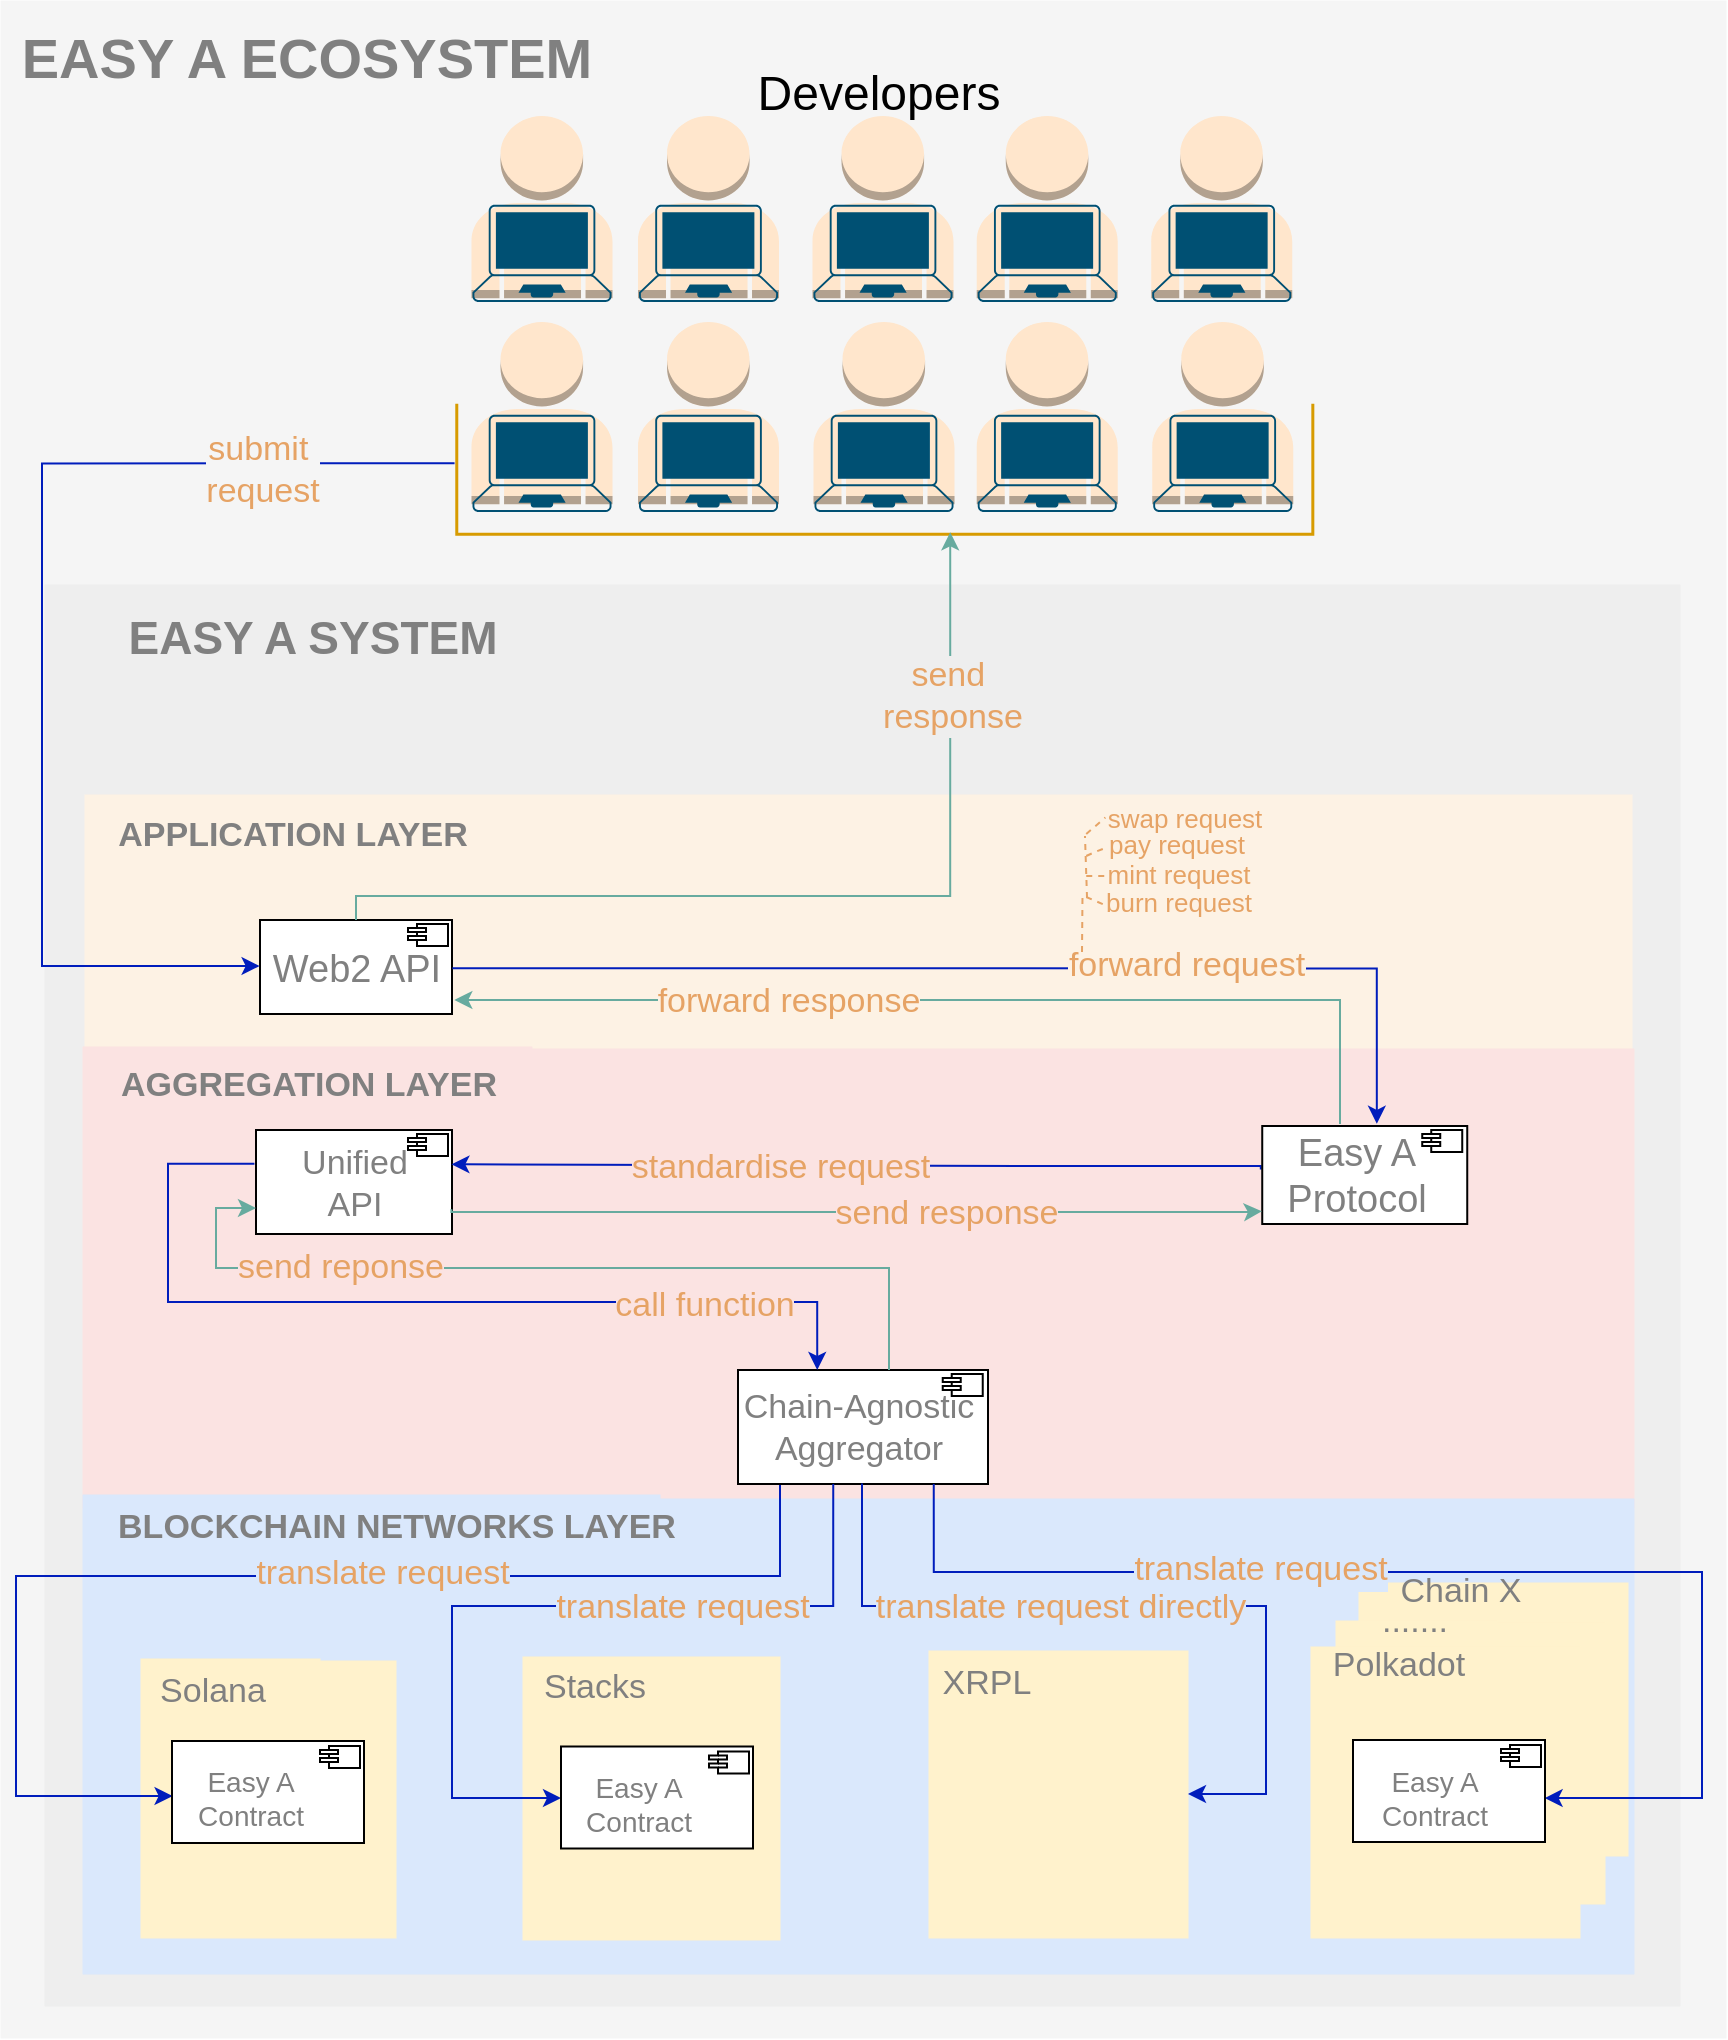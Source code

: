 <mxfile version="26.0.11" pages="3">
  <diagram id="zzCVB0pvgGECxzNero8a" name="mechanism">
    <mxGraphModel dx="887" dy="459" grid="0" gridSize="10" guides="1" tooltips="1" connect="1" arrows="1" fold="1" page="1" pageScale="1" pageWidth="827" pageHeight="1169" math="0" shadow="0">
      <root>
        <mxCell id="0" />
        <mxCell id="1" parent="0" />
        <mxCell id="O_GdDvFVGjTd6drNW47E-8" value="" style="shape=folder;fontStyle=1;spacingTop=10;tabWidth=0;tabHeight=0;tabPosition=left;html=1;whiteSpace=wrap;fillColor=#F5F5F5;strokeColor=none;strokeWidth=0;" parent="1" vertex="1">
          <mxGeometry x="62" y="718" width="863" height="1019" as="geometry" />
        </mxCell>
        <mxCell id="xNLXWmbkJ--YvReGtjfK-139" value="" style="shape=folder;fontStyle=1;spacingTop=10;tabWidth=21;tabHeight=0;tabPosition=left;html=1;whiteSpace=wrap;fillColor=#eeeeee;strokeColor=none;strokeWidth=0;" parent="1" vertex="1">
          <mxGeometry x="84" y="1010" width="818" height="711" as="geometry" />
        </mxCell>
        <mxCell id="xNLXWmbkJ--YvReGtjfK-141" value="" style="shape=folder;fontStyle=1;spacingTop=10;tabWidth=228;tabHeight=0;tabPosition=left;html=1;whiteSpace=wrap;fillColor=#FDF2E4;strokeColor=none;strokeWidth=0;" parent="1" vertex="1">
          <mxGeometry x="104" y="1115" width="774" height="166" as="geometry" />
        </mxCell>
        <mxCell id="O_GdDvFVGjTd6drNW47E-9" value="&lt;font style=&quot;font-size: 28px; color: rgb(128, 128, 128);&quot;&gt;&lt;b&gt;EASY A ECOSYSTEM&lt;/b&gt;&lt;/font&gt;" style="text;html=1;align=center;verticalAlign=middle;resizable=0;points=[];autosize=1;strokeColor=none;fillColor=none;fontSize=19;" parent="1" vertex="1">
          <mxGeometry x="63" y="724" width="303" height="46" as="geometry" />
        </mxCell>
        <mxCell id="TfpX0MGc0zPi5jS4X3i6-6" value="" style="shape=folder;fontStyle=1;spacingTop=10;tabWidth=225;tabHeight=1;tabPosition=left;html=1;whiteSpace=wrap;fillColor=#FBE3E2;strokeColor=none;strokeWidth=0;" parent="1" vertex="1">
          <mxGeometry x="103" y="1241" width="776" height="231" as="geometry" />
        </mxCell>
        <mxCell id="O_GdDvFVGjTd6drNW47E-4" value="" style="shape=folder;fontStyle=1;spacingTop=10;tabWidth=289;tabHeight=2;tabPosition=left;html=1;whiteSpace=wrap;strokeWidth=0;fillColor=#dae8fc;strokeColor=none;" parent="1" vertex="1">
          <mxGeometry x="103" y="1465" width="776" height="240" as="geometry" />
        </mxCell>
        <mxCell id="TfpX0MGc0zPi5jS4X3i6-2" value="" style="shape=folder;fontStyle=1;spacingTop=10;tabWidth=90;tabHeight=1;tabPosition=left;html=1;whiteSpace=wrap;strokeWidth=0;fillColor=#FFF2CC;strokeColor=none;" parent="1" vertex="1">
          <mxGeometry x="132" y="1547" width="128" height="140" as="geometry" />
        </mxCell>
        <mxCell id="TfpX0MGc0zPi5jS4X3i6-3" value="" style="shape=folder;fontStyle=1;spacingTop=10;tabWidth=80;tabHeight=0;tabPosition=left;html=1;whiteSpace=wrap;strokeWidth=0;fillColor=#FFF2CC;strokeColor=none;" parent="1" vertex="1">
          <mxGeometry x="323" y="1546" width="129" height="142" as="geometry" />
        </mxCell>
        <mxCell id="TfpX0MGc0zPi5jS4X3i6-4" value="&lt;span style=&quot;color: rgba(0, 0, 0, 0); font-family: monospace; font-size: 0px; font-weight: 400; text-align: start; text-wrap-mode: nowrap;&quot;&gt;%3CmxGraphModel%3E%3Croot%3E%3CmxCell%20id%3D%220%22%2F%3E%3CmxCell%20id%3D%221%22%20parent%3D%220%22%2F%3E%3CmxCell%20id%3D%222%22%20value%3D%22%22%20style%3D%22shape%3Dfolder%3BfontStyle%3D1%3BspacingTop%3D10%3BtabWidth%3D84%3BtabHeight%3D21%3BtabPosition%3Dleft%3Bhtml%3D1%3BwhiteSpace%3Dwrap%3B%22%20vertex%3D%221%22%20parent%3D%221%22%3E%3CmxGeometry%20x%3D%22-701%22%20y%3D%22824%22%20width%3D%22135%22%20height%3D%22139%22%20as%3D%22geometry%22%2F%3E%3C%2FmxCell%3E%3C%2Froot%3E%3C%2FmxGraphModel%3E&lt;/span&gt;" style="shape=folder;fontStyle=1;spacingTop=10;tabWidth=80;tabHeight=0;tabPosition=left;html=1;whiteSpace=wrap;strokeWidth=0;fillColor=#FFF2CC;strokeColor=none;" parent="1" vertex="1">
          <mxGeometry x="526" y="1543" width="130" height="144" as="geometry" />
        </mxCell>
        <mxCell id="xNLXWmbkJ--YvReGtjfK-131" value="&lt;font style=&quot;color: rgb(128, 128, 128);&quot;&gt;&lt;b&gt;BLOCKCHAIN NETWORKS LAYER&lt;/b&gt;&lt;/font&gt;" style="text;html=1;align=center;verticalAlign=middle;resizable=0;points=[];autosize=1;strokeColor=none;fillColor=none;fontSize=17;strokeWidth=0.8;" parent="1" vertex="1">
          <mxGeometry x="111" y="1466" width="297" height="32" as="geometry" />
        </mxCell>
        <mxCell id="xNLXWmbkJ--YvReGtjfK-140" value="&lt;font style=&quot;color: rgb(128, 128, 128);&quot;&gt;&lt;b&gt;AGGREGATION LAYER&lt;/b&gt;&lt;/font&gt;" style="text;html=1;align=center;verticalAlign=middle;resizable=0;points=[];autosize=1;strokeColor=none;fillColor=none;fontSize=17;strokeWidth=0.8;" parent="1" vertex="1">
          <mxGeometry x="112.5" y="1244.5" width="206" height="32" as="geometry" />
        </mxCell>
        <mxCell id="xNLXWmbkJ--YvReGtjfK-147" value="&lt;font style=&quot;color: rgb(128, 128, 128); font-size: 17px;&quot;&gt;&lt;b&gt;APPLICATION LAYER&lt;/b&gt;&lt;/font&gt;" style="text;html=1;align=center;verticalAlign=middle;resizable=0;points=[];autosize=1;strokeColor=none;fillColor=none;fontSize=19;strokeWidth=0.8;" parent="1" vertex="1">
          <mxGeometry x="111" y="1117.8" width="193" height="35" as="geometry" />
        </mxCell>
        <mxCell id="xNLXWmbkJ--YvReGtjfK-149" value="&lt;font style=&quot;color: rgb(128, 128, 128); font-size: 23px;&quot;&gt;&lt;b&gt;EASY A SYSTEM&lt;/b&gt;&lt;/font&gt;" style="text;html=1;align=center;verticalAlign=middle;resizable=0;points=[];autosize=1;strokeColor=none;fillColor=none;fontSize=19;strokeWidth=0.8;" parent="1" vertex="1">
          <mxGeometry x="116" y="1017" width="203" height="40" as="geometry" />
        </mxCell>
        <mxCell id="Dqvrw7kdMClWENYzbyNi-9" value="" style="outlineConnect=0;dashed=0;verticalLabelPosition=bottom;verticalAlign=top;align=center;html=1;shape=mxgraph.aws3.user;fillColor=#ffe6cc;rotation=0;strokeColor=#d79b00;" parent="1" vertex="1">
          <mxGeometry x="550.37" y="879" width="70.5" height="91.11" as="geometry" />
        </mxCell>
        <mxCell id="Dqvrw7kdMClWENYzbyNi-10" value="" style="points=[[0.13,0.02,0],[0.5,0,0],[0.87,0.02,0],[0.885,0.4,0],[0.985,0.985,0],[0.5,1,0],[0.015,0.985,0],[0.115,0.4,0]];verticalLabelPosition=bottom;sketch=0;html=1;verticalAlign=top;aspect=fixed;align=center;pointerEvents=1;shape=mxgraph.cisco19.laptop;fillColor=#005073;strokeColor=none;" parent="1" vertex="1">
          <mxGeometry x="550.87" y="925.35" width="69.5" height="48.65" as="geometry" />
        </mxCell>
        <mxCell id="Dqvrw7kdMClWENYzbyNi-11" value="" style="outlineConnect=0;dashed=0;verticalLabelPosition=bottom;verticalAlign=top;align=center;html=1;shape=mxgraph.aws3.user;fillColor=#ffe6cc;rotation=0;strokeColor=#d79b00;" parent="1" vertex="1">
          <mxGeometry x="638.12" y="879" width="70.5" height="91.11" as="geometry" />
        </mxCell>
        <mxCell id="Dqvrw7kdMClWENYzbyNi-12" value="" style="points=[[0.13,0.02,0],[0.5,0,0],[0.87,0.02,0],[0.885,0.4,0],[0.985,0.985,0],[0.5,1,0],[0.015,0.985,0],[0.115,0.4,0]];verticalLabelPosition=bottom;sketch=0;html=1;verticalAlign=top;aspect=fixed;align=center;pointerEvents=1;shape=mxgraph.cisco19.laptop;fillColor=#005073;strokeColor=none;" parent="1" vertex="1">
          <mxGeometry x="638.62" y="925.35" width="69.5" height="48.65" as="geometry" />
        </mxCell>
        <mxCell id="Dqvrw7kdMClWENYzbyNi-13" value="" style="outlineConnect=0;dashed=0;verticalLabelPosition=bottom;verticalAlign=top;align=center;html=1;shape=mxgraph.aws3.user;fillColor=#ffe6cc;rotation=0;strokeColor=#d79b00;" parent="1" vertex="1">
          <mxGeometry x="550.37" y="776" width="70.5" height="91.11" as="geometry" />
        </mxCell>
        <mxCell id="Dqvrw7kdMClWENYzbyNi-14" value="" style="points=[[0.13,0.02,0],[0.5,0,0],[0.87,0.02,0],[0.885,0.4,0],[0.985,0.985,0],[0.5,1,0],[0.015,0.985,0],[0.115,0.4,0]];verticalLabelPosition=bottom;sketch=0;html=1;verticalAlign=top;aspect=fixed;align=center;pointerEvents=1;shape=mxgraph.cisco19.laptop;fillColor=#005073;strokeColor=none;" parent="1" vertex="1">
          <mxGeometry x="550.87" y="820.35" width="69.5" height="48.65" as="geometry" />
        </mxCell>
        <mxCell id="Dqvrw7kdMClWENYzbyNi-15" value="" style="outlineConnect=0;dashed=0;verticalLabelPosition=bottom;verticalAlign=top;align=center;html=1;shape=mxgraph.aws3.user;fillColor=#ffe6cc;rotation=0;strokeColor=#d79b00;" parent="1" vertex="1">
          <mxGeometry x="637.62" y="776" width="70.5" height="91.11" as="geometry" />
        </mxCell>
        <mxCell id="Dqvrw7kdMClWENYzbyNi-16" value="" style="points=[[0.13,0.02,0],[0.5,0,0],[0.87,0.02,0],[0.885,0.4,0],[0.985,0.985,0],[0.5,1,0],[0.015,0.985,0],[0.115,0.4,0]];verticalLabelPosition=bottom;sketch=0;html=1;verticalAlign=top;aspect=fixed;align=center;pointerEvents=1;shape=mxgraph.cisco19.laptop;fillColor=#005073;strokeColor=none;" parent="1" vertex="1">
          <mxGeometry x="638.12" y="820.35" width="69.5" height="48.65" as="geometry" />
        </mxCell>
        <mxCell id="Dqvrw7kdMClWENYzbyNi-17" value="" style="strokeWidth=1.5;html=1;shape=mxgraph.flowchart.annotation_1;align=left;pointerEvents=1;rotation=-90;strokeColor=#D79B00;" parent="1" vertex="1">
          <mxGeometry x="471.5" y="738.27" width="65.3" height="428.03" as="geometry" />
        </mxCell>
        <mxCell id="Dqvrw7kdMClWENYzbyNi-161" style="edgeStyle=orthogonalEdgeStyle;rounded=0;orthogonalLoop=1;jettySize=auto;html=1;exitX=0.784;exitY=0.982;exitDx=0;exitDy=0;exitPerimeter=0;entryX=0.003;entryY=0.54;entryDx=0;entryDy=0;entryPerimeter=0;fillColor=#0050ef;strokeColor=#001DBC;" parent="1" source="Dqvrw7kdMClWENYzbyNi-32" target="EwqlEm3KHcr2zdghBDmm-303" edge="1">
          <mxGeometry relative="1" as="geometry">
            <mxPoint x="129" y="1419" as="sourcePoint" />
            <mxPoint x="148" y="1614" as="targetPoint" />
            <Array as="points">
              <mxPoint x="452" y="1459" />
              <mxPoint x="452" y="1506" />
              <mxPoint x="70" y="1506" />
              <mxPoint x="70" y="1616" />
            </Array>
          </mxGeometry>
        </mxCell>
        <mxCell id="jnM3Odv9A5hrVDS7QXXq-26" value="&lt;span style=&quot;color: rgb(230, 163, 101); font-size: 17px;&quot;&gt;translate request&lt;/span&gt;" style="edgeLabel;html=1;align=center;verticalAlign=middle;resizable=0;points=[];labelBackgroundColor=#DAE8FC;" parent="Dqvrw7kdMClWENYzbyNi-161" connectable="0" vertex="1">
          <mxGeometry x="-0.069" y="-1" relative="1" as="geometry">
            <mxPoint as="offset" />
          </mxGeometry>
        </mxCell>
        <mxCell id="Dqvrw7kdMClWENYzbyNi-32" value="" style="html=1;dropTarget=0;whiteSpace=wrap;" parent="1" vertex="1">
          <mxGeometry x="431" y="1403" width="125" height="57" as="geometry" />
        </mxCell>
        <mxCell id="Dqvrw7kdMClWENYzbyNi-36" value="" style="html=1;dropTarget=0;whiteSpace=wrap;" parent="1" vertex="1">
          <mxGeometry x="190" y="1283" width="98" height="52" as="geometry" />
        </mxCell>
        <mxCell id="Dqvrw7kdMClWENYzbyNi-53" value="&lt;font style=&quot;color: rgb(128, 128, 128);&quot;&gt;Chain-Agnostic&lt;/font&gt;&lt;div&gt;&lt;font style=&quot;color: rgb(128, 128, 128);&quot;&gt;Aggregator&lt;/font&gt;&lt;/div&gt;" style="text;html=1;align=center;verticalAlign=middle;resizable=0;points=[];autosize=1;strokeColor=none;fillColor=none;fontSize=17;strokeWidth=0.8;" parent="1" vertex="1">
          <mxGeometry x="424.5" y="1405" width="133" height="53" as="geometry" />
        </mxCell>
        <mxCell id="Dqvrw7kdMClWENYzbyNi-55" value="&lt;font color=&quot;#808080&quot;&gt;Unified&lt;/font&gt;&lt;div&gt;&lt;font color=&quot;#808080&quot;&gt;API&lt;/font&gt;&lt;/div&gt;" style="text;html=1;align=center;verticalAlign=middle;resizable=0;points=[];autosize=1;strokeColor=none;fillColor=none;fontSize=17;strokeWidth=0.8;" parent="1" vertex="1">
          <mxGeometry x="203.5" y="1283" width="71" height="53" as="geometry" />
        </mxCell>
        <mxCell id="Dqvrw7kdMClWENYzbyNi-57" value="&lt;font style=&quot;color: rgb(128, 128, 128);&quot;&gt;Solana&lt;/font&gt;" style="text;html=1;align=center;verticalAlign=middle;resizable=0;points=[];autosize=1;strokeColor=none;fillColor=none;fontSize=17;strokeWidth=0.8;" parent="1" vertex="1">
          <mxGeometry x="132" y="1547.5" width="71" height="32" as="geometry" />
        </mxCell>
        <mxCell id="Dqvrw7kdMClWENYzbyNi-58" value="&lt;font style=&quot;color: rgb(128, 128, 128);&quot;&gt;Stacks&lt;/font&gt;" style="text;html=1;align=center;verticalAlign=middle;resizable=0;points=[];autosize=1;strokeColor=none;fillColor=none;fontSize=17;strokeWidth=0.8;" parent="1" vertex="1">
          <mxGeometry x="324.0" y="1546" width="69" height="32" as="geometry" />
        </mxCell>
        <mxCell id="Dqvrw7kdMClWENYzbyNi-60" value="&lt;font style=&quot;color: rgb(128, 128, 128);&quot;&gt;XRPL&lt;/font&gt;" style="text;html=1;align=center;verticalAlign=middle;resizable=0;points=[];autosize=1;strokeColor=none;fillColor=none;fontSize=17;strokeWidth=0.8;" parent="1" vertex="1">
          <mxGeometry x="524.0" y="1543.5" width="62" height="32" as="geometry" />
        </mxCell>
        <mxCell id="Dqvrw7kdMClWENYzbyNi-159" style="edgeStyle=orthogonalEdgeStyle;rounded=0;orthogonalLoop=1;jettySize=auto;html=1;entryX=0;entryY=0;entryDx=130;entryDy=72;exitX=0.496;exitY=0.996;exitDx=0;exitDy=0;exitPerimeter=0;entryPerimeter=0;fillColor=#0050ef;strokeColor=#001DBC;" parent="1" source="Dqvrw7kdMClWENYzbyNi-32" target="TfpX0MGc0zPi5jS4X3i6-4" edge="1">
          <mxGeometry relative="1" as="geometry">
            <mxPoint x="540.5" y="1660.5" as="targetPoint" />
            <Array as="points">
              <mxPoint x="493" y="1521" />
              <mxPoint x="695" y="1521" />
              <mxPoint x="695" y="1615" />
            </Array>
          </mxGeometry>
        </mxCell>
        <mxCell id="jnM3Odv9A5hrVDS7QXXq-31" value="&lt;span style=&quot;color: rgb(230, 163, 101); font-size: 17px;&quot;&gt;translate request directly&lt;/span&gt;" style="edgeLabel;html=1;align=center;verticalAlign=middle;resizable=0;points=[];labelBackgroundColor=#DAE8FC;" parent="Dqvrw7kdMClWENYzbyNi-159" connectable="0" vertex="1">
          <mxGeometry x="-0.07" y="-1" relative="1" as="geometry">
            <mxPoint x="-24" as="offset" />
          </mxGeometry>
        </mxCell>
        <mxCell id="Dqvrw7kdMClWENYzbyNi-162" value="" style="outlineConnect=0;dashed=0;verticalLabelPosition=bottom;verticalAlign=top;align=center;html=1;shape=mxgraph.aws3.user;fillColor=#ffe6cc;rotation=0;strokeColor=#d79b00;" parent="1" vertex="1">
          <mxGeometry x="381.0" y="879" width="70.5" height="91.11" as="geometry" />
        </mxCell>
        <mxCell id="Dqvrw7kdMClWENYzbyNi-163" value="" style="points=[[0.13,0.02,0],[0.5,0,0],[0.87,0.02,0],[0.885,0.4,0],[0.985,0.985,0],[0.5,1,0],[0.015,0.985,0],[0.115,0.4,0]];verticalLabelPosition=bottom;sketch=0;html=1;verticalAlign=top;aspect=fixed;align=center;pointerEvents=1;shape=mxgraph.cisco19.laptop;fillColor=#005073;strokeColor=none;" parent="1" vertex="1">
          <mxGeometry x="381.5" y="925.35" width="69.5" height="48.65" as="geometry" />
        </mxCell>
        <mxCell id="Dqvrw7kdMClWENYzbyNi-164" value="" style="outlineConnect=0;dashed=0;verticalLabelPosition=bottom;verticalAlign=top;align=center;html=1;shape=mxgraph.aws3.user;fillColor=#ffe6cc;rotation=0;strokeColor=#d79b00;" parent="1" vertex="1">
          <mxGeometry x="468.75" y="879" width="70.5" height="91.11" as="geometry" />
        </mxCell>
        <mxCell id="Dqvrw7kdMClWENYzbyNi-165" value="" style="points=[[0.13,0.02,0],[0.5,0,0],[0.87,0.02,0],[0.885,0.4,0],[0.985,0.985,0],[0.5,1,0],[0.015,0.985,0],[0.115,0.4,0]];verticalLabelPosition=bottom;sketch=0;html=1;verticalAlign=top;aspect=fixed;align=center;pointerEvents=1;shape=mxgraph.cisco19.laptop;fillColor=#005073;strokeColor=none;" parent="1" vertex="1">
          <mxGeometry x="469.25" y="925.35" width="69.5" height="48.65" as="geometry" />
        </mxCell>
        <mxCell id="Dqvrw7kdMClWENYzbyNi-166" value="" style="outlineConnect=0;dashed=0;verticalLabelPosition=bottom;verticalAlign=top;align=center;html=1;shape=mxgraph.aws3.user;fillColor=#ffe6cc;rotation=0;strokeColor=#d79b00;" parent="1" vertex="1">
          <mxGeometry x="381.0" y="776" width="70.5" height="91.11" as="geometry" />
        </mxCell>
        <mxCell id="Dqvrw7kdMClWENYzbyNi-167" value="" style="points=[[0.13,0.02,0],[0.5,0,0],[0.87,0.02,0],[0.885,0.4,0],[0.985,0.985,0],[0.5,1,0],[0.015,0.985,0],[0.115,0.4,0]];verticalLabelPosition=bottom;sketch=0;html=1;verticalAlign=top;aspect=fixed;align=center;pointerEvents=1;shape=mxgraph.cisco19.laptop;fillColor=#005073;strokeColor=none;" parent="1" vertex="1">
          <mxGeometry x="381.5" y="820.35" width="69.5" height="48.65" as="geometry" />
        </mxCell>
        <mxCell id="Dqvrw7kdMClWENYzbyNi-168" value="" style="outlineConnect=0;dashed=0;verticalLabelPosition=bottom;verticalAlign=top;align=center;html=1;shape=mxgraph.aws3.user;fillColor=#ffe6cc;rotation=0;strokeColor=#d79b00;" parent="1" vertex="1">
          <mxGeometry x="468.25" y="776" width="70.5" height="91.11" as="geometry" />
        </mxCell>
        <mxCell id="Dqvrw7kdMClWENYzbyNi-169" value="" style="points=[[0.13,0.02,0],[0.5,0,0],[0.87,0.02,0],[0.885,0.4,0],[0.985,0.985,0],[0.5,1,0],[0.015,0.985,0],[0.115,0.4,0]];verticalLabelPosition=bottom;sketch=0;html=1;verticalAlign=top;aspect=fixed;align=center;pointerEvents=1;shape=mxgraph.cisco19.laptop;fillColor=#005073;strokeColor=none;" parent="1" vertex="1">
          <mxGeometry x="468.75" y="820.35" width="69.5" height="48.65" as="geometry" />
        </mxCell>
        <mxCell id="Dqvrw7kdMClWENYzbyNi-170" value="" style="outlineConnect=0;dashed=0;verticalLabelPosition=bottom;verticalAlign=top;align=center;html=1;shape=mxgraph.aws3.user;fillColor=#ffe6cc;rotation=0;strokeColor=#d79b00;" parent="1" vertex="1">
          <mxGeometry x="297.75" y="879" width="70.5" height="91.11" as="geometry" />
        </mxCell>
        <mxCell id="Dqvrw7kdMClWENYzbyNi-171" value="" style="points=[[0.13,0.02,0],[0.5,0,0],[0.87,0.02,0],[0.885,0.4,0],[0.985,0.985,0],[0.5,1,0],[0.015,0.985,0],[0.115,0.4,0]];verticalLabelPosition=bottom;sketch=0;html=1;verticalAlign=top;aspect=fixed;align=center;pointerEvents=1;shape=mxgraph.cisco19.laptop;fillColor=#005073;strokeColor=none;" parent="1" vertex="1">
          <mxGeometry x="298.25" y="925.35" width="69.5" height="48.65" as="geometry" />
        </mxCell>
        <mxCell id="Dqvrw7kdMClWENYzbyNi-172" value="" style="outlineConnect=0;dashed=0;verticalLabelPosition=bottom;verticalAlign=top;align=center;html=1;shape=mxgraph.aws3.user;fillColor=#ffe6cc;rotation=0;strokeColor=#d79b00;" parent="1" vertex="1">
          <mxGeometry x="297.75" y="776" width="70.5" height="91.11" as="geometry" />
        </mxCell>
        <mxCell id="Dqvrw7kdMClWENYzbyNi-173" value="" style="points=[[0.13,0.02,0],[0.5,0,0],[0.87,0.02,0],[0.885,0.4,0],[0.985,0.985,0],[0.5,1,0],[0.015,0.985,0],[0.115,0.4,0]];verticalLabelPosition=bottom;sketch=0;html=1;verticalAlign=top;aspect=fixed;align=center;pointerEvents=1;shape=mxgraph.cisco19.laptop;fillColor=#005073;strokeColor=none;" parent="1" vertex="1">
          <mxGeometry x="298.25" y="820.35" width="69.5" height="48.65" as="geometry" />
        </mxCell>
        <mxCell id="Dqvrw7kdMClWENYzbyNi-178" value="" style="shape=module;jettyWidth=9;jettyHeight=2;" parent="1" vertex="1">
          <mxGeometry x="533.37" y="1405" width="20" height="11" as="geometry" />
        </mxCell>
        <mxCell id="FbceFAtt0BTnn5lP0vRs-10" value="&lt;font style=&quot;font-size: 24px;&quot;&gt;Developers&lt;/font&gt;" style="text;html=1;align=center;verticalAlign=middle;resizable=0;points=[];autosize=1;strokeColor=none;fillColor=none;" parent="1" vertex="1">
          <mxGeometry x="431" y="744.27" width="139" height="41" as="geometry" />
        </mxCell>
        <mxCell id="FbceFAtt0BTnn5lP0vRs-31" style="edgeStyle=orthogonalEdgeStyle;rounded=0;orthogonalLoop=1;jettySize=auto;html=1;entryX=0.997;entryY=0.33;entryDx=0;entryDy=0;entryPerimeter=0;fillColor=#0050ef;strokeColor=#001DBC;exitX=-0.007;exitY=0.445;exitDx=0;exitDy=0;exitPerimeter=0;" parent="1" source="FbceFAtt0BTnn5lP0vRs-16" target="Dqvrw7kdMClWENYzbyNi-36" edge="1">
          <mxGeometry relative="1" as="geometry">
            <Array as="points">
              <mxPoint x="692" y="1301" />
              <mxPoint x="588" y="1301" />
            </Array>
          </mxGeometry>
        </mxCell>
        <mxCell id="EwqlEm3KHcr2zdghBDmm-182" value="&lt;span style=&quot;color: rgb(230, 163, 101); font-size: 17px;&quot;&gt;standardise request&lt;/span&gt;" style="edgeLabel;html=1;align=center;verticalAlign=middle;resizable=0;points=[];labelBackgroundColor=#FBE3E2;" parent="FbceFAtt0BTnn5lP0vRs-31" connectable="0" vertex="1">
          <mxGeometry x="0.379" y="1" relative="1" as="geometry">
            <mxPoint x="38" as="offset" />
          </mxGeometry>
        </mxCell>
        <mxCell id="FbceFAtt0BTnn5lP0vRs-16" value="" style="html=1;dropTarget=0;whiteSpace=wrap;" parent="1" vertex="1">
          <mxGeometry x="693.12" y="1281" width="102.5" height="49" as="geometry" />
        </mxCell>
        <mxCell id="FbceFAtt0BTnn5lP0vRs-17" value="&lt;div&gt;&lt;span style=&quot;color: light-dark(rgb(128, 128, 128), rgb(127, 127, 127)); background-color: transparent;&quot;&gt;Easy A&lt;/span&gt;&lt;/div&gt;&lt;div&gt;&lt;span style=&quot;color: light-dark(rgb(128, 128, 128), rgb(127, 127, 127)); background-color: transparent;&quot;&gt;Protocol&lt;/span&gt;&lt;/div&gt;" style="text;html=1;align=center;verticalAlign=middle;resizable=0;points=[];autosize=1;strokeColor=none;fillColor=none;fontSize=19;strokeWidth=0.8;" parent="1" vertex="1">
          <mxGeometry x="696.12" y="1277" width="88" height="58" as="geometry" />
        </mxCell>
        <mxCell id="FbceFAtt0BTnn5lP0vRs-18" value="" style="shape=module;jettyWidth=9;jettyHeight=2;" parent="1" vertex="1">
          <mxGeometry x="773.12" y="1283" width="20" height="11" as="geometry" />
        </mxCell>
        <mxCell id="FbceFAtt0BTnn5lP0vRs-19" value="" style="html=1;dropTarget=0;whiteSpace=wrap;" parent="1" vertex="1">
          <mxGeometry x="192" y="1178" width="96" height="47" as="geometry" />
        </mxCell>
        <mxCell id="FbceFAtt0BTnn5lP0vRs-20" value="&lt;font style=&quot;color: rgb(128, 128, 128);&quot;&gt;Web2 API&lt;/font&gt;" style="text;html=1;align=center;verticalAlign=middle;resizable=0;points=[];autosize=1;strokeColor=none;fillColor=none;fontSize=19;strokeWidth=0.8;" parent="1" vertex="1">
          <mxGeometry x="189" y="1185" width="102" height="35" as="geometry" />
        </mxCell>
        <mxCell id="FbceFAtt0BTnn5lP0vRs-21" value="" style="shape=module;jettyWidth=9;jettyHeight=2;" parent="1" vertex="1">
          <mxGeometry x="266.0" y="1180" width="20" height="11" as="geometry" />
        </mxCell>
        <mxCell id="FbceFAtt0BTnn5lP0vRs-22" value="" style="shape=module;jettyWidth=9;jettyHeight=2;" parent="1" vertex="1">
          <mxGeometry x="266.0" y="1285" width="20" height="11" as="geometry" />
        </mxCell>
        <mxCell id="FbceFAtt0BTnn5lP0vRs-34" style="edgeStyle=orthogonalEdgeStyle;rounded=0;orthogonalLoop=1;jettySize=auto;html=1;entryX=-0.002;entryY=0.869;entryDx=0;entryDy=0;entryPerimeter=0;fillColor=#008a00;strokeColor=#67AB9F;exitX=0.997;exitY=0.761;exitDx=0;exitDy=0;exitPerimeter=0;" parent="1" source="Dqvrw7kdMClWENYzbyNi-36" target="FbceFAtt0BTnn5lP0vRs-16" edge="1">
          <mxGeometry relative="1" as="geometry">
            <mxPoint x="554" y="1314" as="sourcePoint" />
            <Array as="points">
              <mxPoint x="686" y="1324" />
              <mxPoint x="693" y="1324" />
            </Array>
          </mxGeometry>
        </mxCell>
        <mxCell id="EwqlEm3KHcr2zdghBDmm-181" value="&lt;span style=&quot;color: rgb(230, 163, 101); font-size: 17px;&quot;&gt;send response&lt;/span&gt;" style="edgeLabel;html=1;align=center;verticalAlign=middle;resizable=0;points=[];labelBackgroundColor=#FBE3E2;" parent="FbceFAtt0BTnn5lP0vRs-34" connectable="0" vertex="1">
          <mxGeometry x="0.396" relative="1" as="geometry">
            <mxPoint x="-36" y="1" as="offset" />
          </mxGeometry>
        </mxCell>
        <mxCell id="Dqvrw7kdMClWENYzbyNi-61" value="" style="shape=folder;fontStyle=1;spacingTop=10;tabWidth=82;tabHeight=0;tabPosition=left;html=1;whiteSpace=wrap;strokeWidth=0;gradientColor=none;fillColor=#FFF2CC;strokeColor=none;" parent="1" vertex="1">
          <mxGeometry x="741" y="1509" width="135" height="137" as="geometry" />
        </mxCell>
        <mxCell id="Dqvrw7kdMClWENYzbyNi-49" value="" style="shape=folder;fontStyle=1;spacingTop=10;tabWidth=81;tabHeight=1;tabPosition=left;html=1;whiteSpace=wrap;strokeWidth=0;fillColor=#FFF2CC;strokeColor=none;" parent="1" vertex="1">
          <mxGeometry x="729.5" y="1528" width="135" height="142" as="geometry" />
        </mxCell>
        <mxCell id="TfpX0MGc0zPi5jS4X3i6-5" value="&lt;span style=&quot;color: rgba(0, 0, 0, 0); font-family: monospace; font-size: 0px; font-weight: 400; text-align: start; text-wrap-mode: nowrap;&quot;&gt;%3CmxGraphModel%3E%3Croot%3E%3CmxCell%20id%3D%220%22%2F%3E%3CmxCell%20id%3D%221%22%20parent%3D%220%22%2F%3E%3CmxCell%20id%3D%222%22%20value%3D%22%22%20style%3D%22shape%3Dfolder%3BfontStyle%3D1%3BspacingTop%3D10%3BtabWidth%3D84%3BtabHeight%3D21%3BtabPosition%3Dleft%3Bhtml%3D1%3BwhiteSpace%3Dwrap%3B%22%20vertex%3D%221%22%20parent%3D%221%22%3E%3CmxGeometry%20x%3D%22-701%22%20y%3D%22824%22%20width%3D%22135%22%20height%3D%22139%22%20as%3D%22geometry%22%2F%3E%3C%2FmxCell%3E%3C%2Froot%3E%3C%2FmxGraphModel%3E&lt;/span&gt;" style="shape=folder;fontStyle=1;spacingTop=10;tabWidth=82;tabHeight=0;tabPosition=left;html=1;whiteSpace=wrap;strokeWidth=0;fillColor=#FFF2CC;strokeColor=none;" parent="1" vertex="1">
          <mxGeometry x="717" y="1541" width="135" height="146" as="geometry" />
        </mxCell>
        <mxCell id="Dqvrw7kdMClWENYzbyNi-59" value="&lt;font style=&quot;color: rgb(128, 128, 128);&quot;&gt;Polkadot&lt;/font&gt;" style="text;html=1;align=center;verticalAlign=middle;resizable=0;points=[];autosize=1;strokeColor=none;fillColor=none;fontSize=17;strokeWidth=0.8;" parent="1" vertex="1">
          <mxGeometry x="719.0" y="1535" width="84" height="32" as="geometry" />
        </mxCell>
        <mxCell id="Dqvrw7kdMClWENYzbyNi-62" value="&lt;font style=&quot;color: rgb(128, 128, 128);&quot;&gt;.......&lt;/font&gt;" style="text;html=1;align=center;verticalAlign=middle;resizable=0;points=[];autosize=1;strokeColor=none;fillColor=none;fontSize=17;strokeWidth=0.8;" parent="1" vertex="1">
          <mxGeometry x="743.0" y="1513" width="51" height="32" as="geometry" />
        </mxCell>
        <mxCell id="Dqvrw7kdMClWENYzbyNi-63" value="&lt;font style=&quot;color: rgb(128, 128, 128);&quot;&gt;Chain X&lt;/font&gt;" style="text;html=1;align=center;verticalAlign=middle;resizable=0;points=[];autosize=1;strokeColor=none;fillColor=none;fontSize=17;strokeWidth=0.8;" parent="1" vertex="1">
          <mxGeometry x="753.0" y="1498" width="78" height="32" as="geometry" />
        </mxCell>
        <mxCell id="Dqvrw7kdMClWENYzbyNi-157" style="edgeStyle=orthogonalEdgeStyle;rounded=0;orthogonalLoop=1;jettySize=auto;html=1;entryX=0;entryY=0.5;entryDx=0;entryDy=0;exitX=0.381;exitY=0.999;exitDx=0;exitDy=0;exitPerimeter=0;fillColor=#0050ef;strokeColor=#001DBC;" parent="1" source="Dqvrw7kdMClWENYzbyNi-32" target="jnM3Odv9A5hrVDS7QXXq-17" edge="1">
          <mxGeometry relative="1" as="geometry">
            <mxPoint x="478" y="1484" as="sourcePoint" />
            <mxPoint x="438.102" y="1667.436" as="targetPoint" />
            <Array as="points">
              <mxPoint x="479" y="1521" />
              <mxPoint x="288" y="1521" />
              <mxPoint x="288" y="1617" />
              <mxPoint x="343" y="1617" />
            </Array>
          </mxGeometry>
        </mxCell>
        <mxCell id="jnM3Odv9A5hrVDS7QXXq-30" value="&lt;span style=&quot;color: rgb(230, 163, 101); font-size: 17px;&quot;&gt;translate request&lt;/span&gt;" style="edgeLabel;html=1;align=center;verticalAlign=middle;resizable=0;points=[];labelBackgroundColor=#DAE8FC;" parent="Dqvrw7kdMClWENYzbyNi-157" connectable="0" vertex="1">
          <mxGeometry x="-0.194" y="2" relative="1" as="geometry">
            <mxPoint x="25" y="-1" as="offset" />
          </mxGeometry>
        </mxCell>
        <mxCell id="Dqvrw7kdMClWENYzbyNi-160" style="edgeStyle=orthogonalEdgeStyle;rounded=0;orthogonalLoop=1;jettySize=auto;html=1;exitX=0.783;exitY=1.001;exitDx=0;exitDy=0;exitPerimeter=0;entryX=0.998;entryY=0.569;entryDx=0;entryDy=0;entryPerimeter=0;fillColor=#0050ef;strokeColor=#001DBC;" parent="1" source="Dqvrw7kdMClWENYzbyNi-32" target="jnM3Odv9A5hrVDS7QXXq-23" edge="1">
          <mxGeometry relative="1" as="geometry">
            <mxPoint x="493.018" y="1469.328" as="sourcePoint" />
            <mxPoint x="723.998" y="1608.502" as="targetPoint" />
            <Array as="points">
              <mxPoint x="529" y="1504" />
              <mxPoint x="913" y="1504" />
              <mxPoint x="913" y="1617" />
            </Array>
          </mxGeometry>
        </mxCell>
        <mxCell id="jnM3Odv9A5hrVDS7QXXq-29" value="&lt;span style=&quot;color: rgb(230, 163, 101); font-size: 17px;&quot;&gt;translate request&lt;/span&gt;" style="edgeLabel;html=1;align=center;verticalAlign=middle;resizable=0;points=[];labelBackgroundColor=#DAE8FC;" parent="Dqvrw7kdMClWENYzbyNi-160" connectable="0" vertex="1">
          <mxGeometry x="-0.383" y="1" relative="1" as="geometry">
            <mxPoint x="16" as="offset" />
          </mxGeometry>
        </mxCell>
        <mxCell id="EwqlEm3KHcr2zdghBDmm-171" style="edgeStyle=orthogonalEdgeStyle;rounded=0;orthogonalLoop=1;jettySize=auto;html=1;entryX=0;entryY=0.75;entryDx=0;entryDy=0;fillColor=#008a00;strokeColor=#67AB9F;exitX=0.604;exitY=-0.001;exitDx=0;exitDy=0;exitPerimeter=0;" parent="1" source="Dqvrw7kdMClWENYzbyNi-32" target="Dqvrw7kdMClWENYzbyNi-36" edge="1">
          <mxGeometry relative="1" as="geometry">
            <mxPoint x="431" y="1404" as="sourcePoint" />
            <Array as="points">
              <mxPoint x="507" y="1352" />
              <mxPoint x="170" y="1352" />
              <mxPoint x="170" y="1322" />
            </Array>
          </mxGeometry>
        </mxCell>
        <mxCell id="jnM3Odv9A5hrVDS7QXXq-32" value="&lt;span style=&quot;color: rgb(230, 163, 101); font-size: 17px;&quot;&gt;send reponse&lt;/span&gt;" style="edgeLabel;html=1;align=center;verticalAlign=middle;resizable=0;points=[];labelBackgroundColor=#FBE3E2;" parent="EwqlEm3KHcr2zdghBDmm-171" connectable="0" vertex="1">
          <mxGeometry x="0.412" y="1" relative="1" as="geometry">
            <mxPoint x="-17" y="-1" as="offset" />
          </mxGeometry>
        </mxCell>
        <mxCell id="EwqlEm3KHcr2zdghBDmm-172" style="edgeStyle=orthogonalEdgeStyle;rounded=0;orthogonalLoop=1;jettySize=auto;html=1;exitX=-0.008;exitY=0.325;exitDx=0;exitDy=0;entryX=0.317;entryY=0;entryDx=0;entryDy=0;entryPerimeter=0;fillColor=#0050ef;strokeColor=#001DBC;exitPerimeter=0;" parent="1" source="Dqvrw7kdMClWENYzbyNi-36" target="Dqvrw7kdMClWENYzbyNi-32" edge="1">
          <mxGeometry relative="1" as="geometry">
            <Array as="points">
              <mxPoint x="146" y="1300" />
              <mxPoint x="146" y="1369" />
              <mxPoint x="471" y="1369" />
            </Array>
          </mxGeometry>
        </mxCell>
        <mxCell id="EwqlEm3KHcr2zdghBDmm-302" value="&lt;span style=&quot;color: rgb(230, 163, 101); font-size: 17px;&quot;&gt;call function&lt;/span&gt;" style="edgeLabel;html=1;align=center;verticalAlign=middle;resizable=0;points=[];labelBackgroundColor=#FBE3E2;" parent="EwqlEm3KHcr2zdghBDmm-172" connectable="0" vertex="1">
          <mxGeometry x="-0.198" y="-1" relative="1" as="geometry">
            <mxPoint x="191" y="1" as="offset" />
          </mxGeometry>
        </mxCell>
        <mxCell id="EwqlEm3KHcr2zdghBDmm-303" value="" style="html=1;dropTarget=0;whiteSpace=wrap;" parent="1" vertex="1">
          <mxGeometry x="148" y="1588.5" width="96" height="51" as="geometry" />
        </mxCell>
        <mxCell id="EwqlEm3KHcr2zdghBDmm-304" value="&lt;div&gt;&lt;font color=&quot;#808080&quot;&gt;Easy A&lt;/font&gt;&lt;/div&gt;&lt;div&gt;&lt;font color=&quot;#808080&quot;&gt;Contract&lt;/font&gt;&lt;/div&gt;" style="text;html=1;align=center;verticalAlign=middle;resizable=0;points=[];autosize=1;strokeColor=none;fillColor=none;fontSize=14;strokeWidth=0.8;" parent="1" vertex="1">
          <mxGeometry x="151" y="1594" width="71" height="46" as="geometry" />
        </mxCell>
        <mxCell id="EwqlEm3KHcr2zdghBDmm-305" value="" style="shape=module;jettyWidth=9;jettyHeight=2;" parent="1" vertex="1">
          <mxGeometry x="222" y="1591" width="20" height="11" as="geometry" />
        </mxCell>
        <mxCell id="jnM3Odv9A5hrVDS7QXXq-17" value="" style="html=1;dropTarget=0;whiteSpace=wrap;" parent="1" vertex="1">
          <mxGeometry x="342.5" y="1591.25" width="96" height="51" as="geometry" />
        </mxCell>
        <mxCell id="jnM3Odv9A5hrVDS7QXXq-18" value="&lt;div&gt;&lt;font color=&quot;#808080&quot;&gt;Easy A&lt;/font&gt;&lt;/div&gt;&lt;div&gt;&lt;font color=&quot;#808080&quot;&gt;Contract&lt;/font&gt;&lt;/div&gt;" style="text;html=1;align=center;verticalAlign=middle;resizable=0;points=[];autosize=1;strokeColor=none;fillColor=none;fontSize=14;strokeWidth=0.8;" parent="1" vertex="1">
          <mxGeometry x="345.5" y="1596.75" width="71" height="46" as="geometry" />
        </mxCell>
        <mxCell id="jnM3Odv9A5hrVDS7QXXq-19" value="" style="shape=module;jettyWidth=9;jettyHeight=2;" parent="1" vertex="1">
          <mxGeometry x="416.5" y="1593.75" width="20" height="11" as="geometry" />
        </mxCell>
        <mxCell id="jnM3Odv9A5hrVDS7QXXq-23" value="" style="html=1;dropTarget=0;whiteSpace=wrap;" parent="1" vertex="1">
          <mxGeometry x="738.5" y="1588" width="96" height="51" as="geometry" />
        </mxCell>
        <mxCell id="jnM3Odv9A5hrVDS7QXXq-24" value="&lt;div&gt;&lt;font style=&quot;color: rgb(128, 128, 128);&quot;&gt;Easy A&lt;/font&gt;&lt;/div&gt;&lt;div&gt;&lt;font style=&quot;color: rgb(128, 128, 128);&quot;&gt;Contract&lt;/font&gt;&lt;/div&gt;" style="text;html=1;align=center;verticalAlign=middle;resizable=0;points=[];autosize=1;strokeColor=none;fillColor=none;fontSize=14;strokeWidth=0.8;" parent="1" vertex="1">
          <mxGeometry x="743.5" y="1593.5" width="71" height="46" as="geometry" />
        </mxCell>
        <mxCell id="jnM3Odv9A5hrVDS7QXXq-25" value="" style="shape=module;jettyWidth=9;jettyHeight=2;" parent="1" vertex="1">
          <mxGeometry x="812.5" y="1590.5" width="20" height="11" as="geometry" />
        </mxCell>
        <mxCell id="tbTDw4Qnlvt_YqkS6SZX-1" style="edgeStyle=orthogonalEdgeStyle;rounded=0;orthogonalLoop=1;jettySize=auto;html=1;entryX=1.002;entryY=0.514;entryDx=0;entryDy=0;entryPerimeter=0;startArrow=classic;startFill=1;endArrow=none;fillColor=#0050ef;strokeColor=#001DBC;exitX=0.559;exitY=-0.022;exitDx=0;exitDy=0;exitPerimeter=0;" parent="1" source="FbceFAtt0BTnn5lP0vRs-16" target="FbceFAtt0BTnn5lP0vRs-19" edge="1">
          <mxGeometry relative="1" as="geometry">
            <mxPoint x="296" y="1202" as="targetPoint" />
            <Array as="points">
              <mxPoint x="750" y="1202" />
            </Array>
          </mxGeometry>
        </mxCell>
        <mxCell id="tbTDw4Qnlvt_YqkS6SZX-2" value="&lt;span style=&quot;color: rgb(230, 163, 101); font-size: 17px;&quot;&gt;forward request&lt;/span&gt;" style="edgeLabel;html=1;align=center;verticalAlign=middle;resizable=0;points=[];labelBackgroundColor=#FDF2E4;" parent="tbTDw4Qnlvt_YqkS6SZX-1" connectable="0" vertex="1">
          <mxGeometry x="-0.037" relative="1" as="geometry">
            <mxPoint x="87" y="-1" as="offset" />
          </mxGeometry>
        </mxCell>
        <mxCell id="tbTDw4Qnlvt_YqkS6SZX-25" style="edgeStyle=orthogonalEdgeStyle;rounded=0;orthogonalLoop=1;jettySize=auto;html=1;entryX=-0.002;entryY=0.494;entryDx=0;entryDy=0;entryPerimeter=0;exitX=0.54;exitY=-0.002;exitDx=0;exitDy=0;exitPerimeter=0;fillColor=#0050ef;strokeColor=#001DBC;" parent="1" source="Dqvrw7kdMClWENYzbyNi-17" target="FbceFAtt0BTnn5lP0vRs-19" edge="1">
          <mxGeometry relative="1" as="geometry">
            <mxPoint x="284" y="950" as="sourcePoint" />
            <mxPoint x="192" y="1205" as="targetPoint" />
            <Array as="points">
              <mxPoint x="83" y="950" />
              <mxPoint x="83" y="1201" />
              <mxPoint x="192" y="1201" />
            </Array>
          </mxGeometry>
        </mxCell>
        <mxCell id="tbTDw4Qnlvt_YqkS6SZX-26" value="&lt;span style=&quot;color: rgb(230, 163, 101); font-size: 17px;&quot;&gt;submit&amp;nbsp;&lt;/span&gt;&lt;div&gt;&lt;span style=&quot;color: rgb(230, 163, 101); font-size: 17px;&quot;&gt;request&lt;/span&gt;&lt;/div&gt;" style="edgeLabel;html=1;align=center;verticalAlign=middle;resizable=0;points=[];labelBackgroundColor=#F5F5F5;" parent="tbTDw4Qnlvt_YqkS6SZX-25" connectable="0" vertex="1">
          <mxGeometry x="-0.659" y="3" relative="1" as="geometry">
            <mxPoint as="offset" />
          </mxGeometry>
        </mxCell>
        <mxCell id="tbTDw4Qnlvt_YqkS6SZX-28" style="edgeStyle=orthogonalEdgeStyle;rounded=0;orthogonalLoop=1;jettySize=auto;html=1;entryX=0.982;entryY=0.857;entryDx=0;entryDy=0;entryPerimeter=0;fillColor=#008a00;strokeColor=#67AB9F;" parent="1" edge="1">
          <mxGeometry relative="1" as="geometry">
            <mxPoint x="732" y="1280" as="sourcePoint" />
            <mxPoint x="289.164" y="1217.995" as="targetPoint" />
            <Array as="points">
              <mxPoint x="732" y="1280" />
              <mxPoint x="732" y="1218" />
            </Array>
          </mxGeometry>
        </mxCell>
        <mxCell id="tbTDw4Qnlvt_YqkS6SZX-29" value="&lt;span style=&quot;color: rgb(230, 163, 101); font-size: 17px;&quot;&gt;forward response&lt;/span&gt;" style="edgeLabel;html=1;align=center;verticalAlign=middle;resizable=0;points=[];labelBackgroundColor=#FDF2E4;" parent="tbTDw4Qnlvt_YqkS6SZX-28" connectable="0" vertex="1">
          <mxGeometry x="-0.073" relative="1" as="geometry">
            <mxPoint x="-104" y="1" as="offset" />
          </mxGeometry>
        </mxCell>
        <mxCell id="VkZnA2Yt4jREDin1xMmd-1" value="" style="endArrow=none;dashed=1;html=1;rounded=0;entryX=-0.012;entryY=0.122;entryDx=0;entryDy=0;entryPerimeter=0;strokeColor=#E6A365;" parent="1" edge="1">
          <mxGeometry width="50" height="50" relative="1" as="geometry">
            <mxPoint x="603" y="1194" as="sourcePoint" />
            <mxPoint x="603.265" y="1164.172" as="targetPoint" />
          </mxGeometry>
        </mxCell>
        <mxCell id="VkZnA2Yt4jREDin1xMmd-2" value="" style="endArrow=none;dashed=1;html=1;rounded=0;strokeColor=#E6A365;" parent="1" edge="1">
          <mxGeometry width="50" height="50" relative="1" as="geometry">
            <mxPoint x="605.52" y="1167" as="sourcePoint" />
            <mxPoint x="604.49" y="1136" as="targetPoint" />
          </mxGeometry>
        </mxCell>
        <mxCell id="VkZnA2Yt4jREDin1xMmd-3" value="&lt;font style=&quot;color: rgb(230, 163, 101); font-size: 13px;&quot;&gt;swap request&lt;/font&gt;" style="text;html=1;align=center;verticalAlign=middle;resizable=0;points=[];autosize=1;strokeColor=none;fillColor=none;" parent="1" vertex="1">
          <mxGeometry x="606.12" y="1113" width="95" height="28" as="geometry" />
        </mxCell>
        <mxCell id="VkZnA2Yt4jREDin1xMmd-4" value="&lt;font style=&quot;color: rgb(230, 163, 101); font-size: 13px;&quot;&gt;pay request&lt;/font&gt;" style="text;html=1;align=center;verticalAlign=middle;resizable=0;points=[];autosize=1;strokeColor=none;fillColor=none;" parent="1" vertex="1">
          <mxGeometry x="607.12" y="1126" width="86" height="28" as="geometry" />
        </mxCell>
        <mxCell id="VkZnA2Yt4jREDin1xMmd-5" value="&lt;font style=&quot;color: rgb(230, 163, 101); font-size: 13px;&quot;&gt;mint request&lt;/font&gt;" style="text;html=1;align=center;verticalAlign=middle;resizable=0;points=[];autosize=1;strokeColor=none;fillColor=none;" parent="1" vertex="1">
          <mxGeometry x="606.12" y="1140.5" width="90" height="28" as="geometry" />
        </mxCell>
        <mxCell id="VkZnA2Yt4jREDin1xMmd-6" value="" style="endArrow=none;dashed=1;html=1;rounded=0;strokeColor=#E6A365;" parent="1" edge="1">
          <mxGeometry width="50" height="50" relative="1" as="geometry">
            <mxPoint x="605.12" y="1166.5" as="sourcePoint" />
            <mxPoint x="615.52" y="1171" as="targetPoint" />
          </mxGeometry>
        </mxCell>
        <mxCell id="VkZnA2Yt4jREDin1xMmd-7" value="" style="endArrow=none;dashed=1;html=1;rounded=0;strokeColor=#E6A365;entryX=0.098;entryY=0.049;entryDx=0;entryDy=0;entryPerimeter=0;" parent="1" target="VkZnA2Yt4jREDin1xMmd-5" edge="1">
          <mxGeometry width="50" height="50" relative="1" as="geometry">
            <mxPoint x="605.12" y="1146" as="sourcePoint" />
            <mxPoint x="614.173" y="1146" as="targetPoint" />
            <Array as="points">
              <mxPoint x="609.52" y="1144" />
            </Array>
          </mxGeometry>
        </mxCell>
        <mxCell id="VkZnA2Yt4jREDin1xMmd-8" value="" style="endArrow=none;dashed=1;html=1;rounded=0;strokeColor=#E6A365;entryX=0.088;entryY=0.027;entryDx=0;entryDy=0;entryPerimeter=0;" parent="1" target="VkZnA2Yt4jREDin1xMmd-4" edge="1">
          <mxGeometry width="50" height="50" relative="1" as="geometry">
            <mxPoint x="605.12" y="1135" as="sourcePoint" />
            <mxPoint x="614.173" y="1135" as="targetPoint" />
          </mxGeometry>
        </mxCell>
        <mxCell id="VkZnA2Yt4jREDin1xMmd-9" value="" style="endArrow=none;dashed=1;html=1;rounded=0;strokeColor=#E6A365;" parent="1" edge="1">
          <mxGeometry width="50" height="50" relative="1" as="geometry">
            <mxPoint x="605.12" y="1156" as="sourcePoint" />
            <mxPoint x="614.173" y="1156" as="targetPoint" />
          </mxGeometry>
        </mxCell>
        <mxCell id="VkZnA2Yt4jREDin1xMmd-10" value="&lt;font style=&quot;color: rgb(230, 163, 101); font-size: 13px;&quot;&gt;burn request&lt;/font&gt;" style="text;html=1;align=center;verticalAlign=middle;resizable=0;points=[];autosize=1;strokeColor=none;fillColor=none;" parent="1" vertex="1">
          <mxGeometry x="605.12" y="1155.3" width="91" height="28" as="geometry" />
        </mxCell>
        <mxCell id="BzziAgpZW6kfEHSw53Zq-2" style="edgeStyle=orthogonalEdgeStyle;rounded=0;orthogonalLoop=1;jettySize=auto;html=1;entryX=0.012;entryY=0.577;entryDx=0;entryDy=0;entryPerimeter=0;strokeColor=#67AB9F;" parent="1" source="FbceFAtt0BTnn5lP0vRs-19" target="Dqvrw7kdMClWENYzbyNi-17" edge="1">
          <mxGeometry relative="1" as="geometry">
            <Array as="points">
              <mxPoint x="240" y="1166" />
              <mxPoint x="537" y="1166" />
            </Array>
          </mxGeometry>
        </mxCell>
        <mxCell id="E0ujJKgdkvEGMKUUsvwA-1" value="&lt;span style=&quot;color: rgb(230, 163, 101); font-size: 17px;&quot;&gt;send&amp;nbsp;&lt;/span&gt;&lt;div&gt;&lt;span style=&quot;color: rgb(230, 163, 101); font-size: 17px;&quot;&gt;response&lt;/span&gt;&lt;/div&gt;" style="edgeLabel;html=1;align=center;verticalAlign=middle;resizable=0;points=[];labelBackgroundColor=#EEEEEE;" parent="BzziAgpZW6kfEHSw53Zq-2" vertex="1" connectable="0">
          <mxGeometry x="0.666" y="-1" relative="1" as="geometry">
            <mxPoint as="offset" />
          </mxGeometry>
        </mxCell>
      </root>
    </mxGraphModel>
  </diagram>
  <diagram id="8NQbzxWDOkvfS47fOvNR" name="tokenomics">
    <mxGraphModel dx="123" dy="491" grid="0" gridSize="10" guides="1" tooltips="1" connect="1" arrows="1" fold="1" page="1" pageScale="1" pageWidth="827" pageHeight="1169" math="0" shadow="0">
      <root>
        <mxCell id="0" />
        <mxCell id="1" parent="0" />
        <mxCell id="6FpRVTVLV7hesDdhC65f-136" style="edgeStyle=orthogonalEdgeStyle;rounded=0;orthogonalLoop=1;jettySize=auto;html=1;entryX=0.993;entryY=0.491;entryDx=0;entryDy=0;entryPerimeter=0;exitX=-0.005;exitY=0.492;exitDx=0;exitDy=0;exitPerimeter=0;strokeColor=#B85450;" edge="1" parent="1" source="6FpRVTVLV7hesDdhC65f-163" target="6FpRVTVLV7hesDdhC65f-166">
          <mxGeometry relative="1" as="geometry">
            <mxPoint x="1311" y="1142" as="sourcePoint" />
            <mxPoint x="1213.48" y="1143.136" as="targetPoint" />
            <Array as="points" />
          </mxGeometry>
        </mxCell>
        <mxCell id="6FpRVTVLV7hesDdhC65f-137" value="send rewards" style="edgeLabel;html=1;align=center;verticalAlign=middle;resizable=0;points=[];fontColor=#B85450;" vertex="1" connectable="0" parent="6FpRVTVLV7hesDdhC65f-136">
          <mxGeometry x="0.256" relative="1" as="geometry">
            <mxPoint x="16" as="offset" />
          </mxGeometry>
        </mxCell>
        <mxCell id="6FpRVTVLV7hesDdhC65f-138" style="edgeStyle=orthogonalEdgeStyle;rounded=0;orthogonalLoop=1;jettySize=auto;html=1;entryX=0;entryY=0.5;entryDx=0;entryDy=0;exitX=1;exitY=0.25;exitDx=0;exitDy=0;strokeColor=#82B366;endArrow=none;startFill=1;startArrow=classic;" edge="1" parent="1" target="6FpRVTVLV7hesDdhC65f-158">
          <mxGeometry relative="1" as="geometry">
            <mxPoint x="1677" y="1134.75" as="sourcePoint" />
            <mxPoint x="1774" y="1134.75" as="targetPoint" />
          </mxGeometry>
        </mxCell>
        <mxCell id="6FpRVTVLV7hesDdhC65f-139" value="send profits" style="edgeLabel;html=1;align=center;verticalAlign=middle;resizable=0;points=[];fontColor=#82B366;" vertex="1" connectable="0" parent="6FpRVTVLV7hesDdhC65f-138">
          <mxGeometry x="-0.1" y="1" relative="1" as="geometry">
            <mxPoint x="8" as="offset" />
          </mxGeometry>
        </mxCell>
        <mxCell id="6FpRVTVLV7hesDdhC65f-144" style="edgeStyle=orthogonalEdgeStyle;rounded=0;orthogonalLoop=1;jettySize=auto;html=1;entryX=1.003;entryY=0.759;entryDx=0;entryDy=0;entryPerimeter=0;exitX=-0.001;exitY=0.468;exitDx=0;exitDy=0;strokeColor=#82B366;exitPerimeter=0;" edge="1" parent="1" source="6FpRVTVLV7hesDdhC65f-167">
          <mxGeometry relative="1" as="geometry">
            <mxPoint x="1786.9" y="946.085" as="sourcePoint" />
            <mxPoint x="1677.36" y="945.504" as="targetPoint" />
            <Array as="points">
              <mxPoint x="1772" y="945" />
            </Array>
          </mxGeometry>
        </mxCell>
        <mxCell id="6FpRVTVLV7hesDdhC65f-145" value="launch projects" style="edgeLabel;html=1;align=center;verticalAlign=middle;resizable=0;points=[];fontColor=#82B366;" vertex="1" connectable="0" parent="6FpRVTVLV7hesDdhC65f-144">
          <mxGeometry x="-0.14" relative="1" as="geometry">
            <mxPoint x="1" y="1" as="offset" />
          </mxGeometry>
        </mxCell>
        <mxCell id="6FpRVTVLV7hesDdhC65f-146" style="edgeStyle=orthogonalEdgeStyle;rounded=0;orthogonalLoop=1;jettySize=auto;html=1;entryX=0.002;entryY=0.324;entryDx=0;entryDy=0;entryPerimeter=0;exitX=0.97;exitY=0.312;exitDx=0;exitDy=0;strokeColor=#82B366;exitPerimeter=0;" edge="1" parent="1" source="6FpRVTVLV7hesDdhC65f-168" target="6FpRVTVLV7hesDdhC65f-164">
          <mxGeometry relative="1" as="geometry">
            <mxPoint x="1455.0" y="939.5" as="sourcePoint" />
            <mxPoint x="1579.188" y="940.375" as="targetPoint" />
          </mxGeometry>
        </mxCell>
        <mxCell id="6FpRVTVLV7hesDdhC65f-147" value="provide funding" style="edgeLabel;html=1;align=center;verticalAlign=middle;resizable=0;points=[];fontColor=#82B366;" vertex="1" connectable="0" parent="6FpRVTVLV7hesDdhC65f-146">
          <mxGeometry x="-0.167" relative="1" as="geometry">
            <mxPoint x="13" y="-2" as="offset" />
          </mxGeometry>
        </mxCell>
        <mxCell id="6FpRVTVLV7hesDdhC65f-148" style="edgeStyle=orthogonalEdgeStyle;rounded=0;orthogonalLoop=1;jettySize=auto;html=1;entryX=0.491;entryY=0.999;entryDx=0;entryDy=0;exitX=0.486;exitY=0.013;exitDx=0;exitDy=0;exitPerimeter=0;entryPerimeter=0;strokeColor=#82B366;" edge="1" parent="1" source="6FpRVTVLV7hesDdhC65f-162" target="6FpRVTVLV7hesDdhC65f-163">
          <mxGeometry relative="1" as="geometry">
            <mxPoint x="1345" y="1292" as="sourcePoint" />
            <mxPoint x="1345.76" y="1154.56" as="targetPoint" />
            <Array as="points">
              <mxPoint x="1354" y="1153" />
            </Array>
          </mxGeometry>
        </mxCell>
        <mxCell id="6FpRVTVLV7hesDdhC65f-149" value="fund&lt;div&gt;pool&lt;/div&gt;" style="edgeLabel;html=1;align=center;verticalAlign=middle;resizable=0;points=[];fontColor=#82B366;" vertex="1" connectable="0" parent="6FpRVTVLV7hesDdhC65f-148">
          <mxGeometry x="-0.042" y="2" relative="1" as="geometry">
            <mxPoint as="offset" />
          </mxGeometry>
        </mxCell>
        <mxCell id="6FpRVTVLV7hesDdhC65f-150" style="edgeStyle=orthogonalEdgeStyle;rounded=0;orthogonalLoop=1;jettySize=auto;html=1;entryX=0.5;entryY=1;entryDx=0;entryDy=0;exitX=0.505;exitY=0;exitDx=0;exitDy=0;exitPerimeter=0;fillColor=#d5e8d4;strokeColor=#82b366;" edge="1" parent="1" source="6FpRVTVLV7hesDdhC65f-165" target="6FpRVTVLV7hesDdhC65f-158">
          <mxGeometry relative="1" as="geometry">
            <mxPoint x="1671" y="1292.84" as="sourcePoint" />
            <mxPoint x="1672" y="1155.84" as="targetPoint" />
            <Array as="points">
              <mxPoint x="1872" y="1287" />
              <mxPoint x="1871" y="1287" />
            </Array>
          </mxGeometry>
        </mxCell>
        <mxCell id="6FpRVTVLV7hesDdhC65f-151" value="&lt;font style=&quot;color: rgb(130, 179, 102);&quot;&gt;pay transaction&lt;/font&gt;&lt;div&gt;&lt;font style=&quot;color: rgb(130, 179, 102);&quot;&gt;management fees,&amp;nbsp;&lt;/font&gt;&lt;/div&gt;&lt;div&gt;&lt;font style=&quot;color: rgb(130, 179, 102);&quot;&gt;performance fees&lt;/font&gt;&lt;/div&gt;&lt;div&gt;&lt;font style=&quot;color: rgb(130, 179, 102);&quot;&gt;&amp;amp; lock tokens&lt;/font&gt;&lt;/div&gt;" style="edgeLabel;html=1;align=center;verticalAlign=middle;resizable=0;points=[];" vertex="1" connectable="0" parent="6FpRVTVLV7hesDdhC65f-150">
          <mxGeometry x="-0.014" y="-1" relative="1" as="geometry">
            <mxPoint x="-1" y="4" as="offset" />
          </mxGeometry>
        </mxCell>
        <mxCell id="6FpRVTVLV7hesDdhC65f-152" style="edgeStyle=orthogonalEdgeStyle;rounded=0;orthogonalLoop=1;jettySize=auto;html=1;exitX=0.459;exitY=1.007;exitDx=0;exitDy=0;exitPerimeter=0;entryX=0.471;entryY=-0.008;entryDx=0;entryDy=0;entryPerimeter=0;strokeColor=#82B366;" edge="1" parent="1" source="6FpRVTVLV7hesDdhC65f-164" target="6FpRVTVLV7hesDdhC65f-161">
          <mxGeometry relative="1" as="geometry">
            <mxPoint x="1623.52" y="971" as="sourcePoint" />
            <mxPoint x="1624" y="1109.84" as="targetPoint" />
            <Array as="points">
              <mxPoint x="1623" y="1041" />
              <mxPoint x="1625" y="1041" />
            </Array>
          </mxGeometry>
        </mxCell>
        <mxCell id="6FpRVTVLV7hesDdhC65f-153" value="build&amp;nbsp;&lt;div&gt;reserve&lt;/div&gt;" style="edgeLabel;html=1;align=center;verticalAlign=middle;resizable=0;points=[];fontColor=#82B366;" vertex="1" connectable="0" parent="6FpRVTVLV7hesDdhC65f-152">
          <mxGeometry x="0.059" relative="1" as="geometry">
            <mxPoint as="offset" />
          </mxGeometry>
        </mxCell>
        <mxCell id="6FpRVTVLV7hesDdhC65f-154" style="edgeStyle=orthogonalEdgeStyle;rounded=0;orthogonalLoop=1;jettySize=auto;html=1;entryX=0.495;entryY=1.003;entryDx=0;entryDy=0;entryPerimeter=0;exitX=0.458;exitY=-0.006;exitDx=0;exitDy=0;exitPerimeter=0;strokeColor=#B85450;" edge="1" parent="1" source="6FpRVTVLV7hesDdhC65f-163" target="6FpRVTVLV7hesDdhC65f-168">
          <mxGeometry relative="1" as="geometry">
            <mxPoint x="1350.734" y="1118.28" as="sourcePoint" />
            <mxPoint x="1350.996" y="963.23" as="targetPoint" />
            <Array as="points">
              <mxPoint x="1351" y="1118" />
            </Array>
          </mxGeometry>
        </mxCell>
        <mxCell id="6FpRVTVLV7hesDdhC65f-155" value="send&amp;nbsp;&lt;div&gt;rewards&lt;/div&gt;" style="edgeLabel;html=1;align=center;verticalAlign=middle;resizable=0;points=[];fontColor=#B85450;" vertex="1" connectable="0" parent="6FpRVTVLV7hesDdhC65f-154">
          <mxGeometry x="0.001" relative="1" as="geometry">
            <mxPoint x="1" y="4" as="offset" />
          </mxGeometry>
        </mxCell>
        <mxCell id="6FpRVTVLV7hesDdhC65f-156" style="edgeStyle=orthogonalEdgeStyle;rounded=0;orthogonalLoop=1;jettySize=auto;html=1;entryX=0.163;entryY=0.028;entryDx=0;entryDy=0;entryPerimeter=0;exitX=0.79;exitY=0.916;exitDx=0;exitDy=0;exitPerimeter=0;strokeColor=#82B366;" edge="1" parent="1" source="6FpRVTVLV7hesDdhC65f-168" target="6FpRVTVLV7hesDdhC65f-161">
          <mxGeometry relative="1" as="geometry">
            <mxPoint x="1444.16" y="971.448" as="sourcePoint" />
            <mxPoint x="1590.84" y="1109.792" as="targetPoint" />
            <Array as="points">
              <mxPoint x="1380" y="971" />
              <mxPoint x="1380" y="1046" />
              <mxPoint x="1594" y="1046" />
            </Array>
          </mxGeometry>
        </mxCell>
        <mxCell id="6FpRVTVLV7hesDdhC65f-157" value="&lt;span style=&quot;color: rgb(130, 179, 102);&quot;&gt;pay&amp;nbsp;&lt;/span&gt;&lt;div style=&quot;color: rgb(130, 179, 102);&quot;&gt;performance&amp;nbsp;&lt;span style=&quot;background-color: light-dark(#ffffff, var(--ge-dark-color, #121212)); color: light-dark(rgb(130, 179, 102), rgb(68, 110, 44));&quot;&gt;fees&lt;/span&gt;&lt;/div&gt;" style="edgeLabel;html=1;align=center;verticalAlign=middle;resizable=0;points=[];fontColor=#82B366;" vertex="1" connectable="0" parent="6FpRVTVLV7hesDdhC65f-156">
          <mxGeometry x="-0.306" relative="1" as="geometry">
            <mxPoint x="52" y="-1" as="offset" />
          </mxGeometry>
        </mxCell>
        <mxCell id="6FpRVTVLV7hesDdhC65f-220" style="edgeStyle=orthogonalEdgeStyle;rounded=0;orthogonalLoop=1;jettySize=auto;html=1;entryX=0.66;entryY=0.019;entryDx=0;entryDy=0;strokeColor=#82B366;entryPerimeter=0;" edge="1" parent="1" target="6FpRVTVLV7hesDdhC65f-164">
          <mxGeometry relative="1" as="geometry">
            <mxPoint x="1922" y="1127" as="sourcePoint" />
            <Array as="points">
              <mxPoint x="1963" y="1127" />
              <mxPoint x="1963" y="878" />
              <mxPoint x="1643" y="878" />
            </Array>
          </mxGeometry>
        </mxCell>
        <mxCell id="6FpRVTVLV7hesDdhC65f-221" value="&lt;font style=&quot;color: rgb(130, 179, 102);&quot;&gt;mint&lt;/font&gt;&lt;div&gt;&lt;font style=&quot;color: rgb(130, 179, 102);&quot;&gt;tokens&lt;/font&gt;&lt;/div&gt;" style="edgeLabel;html=1;align=center;verticalAlign=middle;resizable=0;points=[];" vertex="1" connectable="0" parent="6FpRVTVLV7hesDdhC65f-220">
          <mxGeometry x="-0.176" y="-3" relative="1" as="geometry">
            <mxPoint x="-2" y="13" as="offset" />
          </mxGeometry>
        </mxCell>
        <mxCell id="6FpRVTVLV7hesDdhC65f-223" style="edgeStyle=orthogonalEdgeStyle;rounded=0;orthogonalLoop=1;jettySize=auto;html=1;exitX=0.997;exitY=0.808;exitDx=0;exitDy=0;entryX=0.987;entryY=0.5;entryDx=0;entryDy=0;exitPerimeter=0;strokeColor=#B85450;entryPerimeter=0;" edge="1" parent="1" source="6FpRVTVLV7hesDdhC65f-158" target="6FpRVTVLV7hesDdhC65f-162">
          <mxGeometry relative="1" as="geometry">
            <Array as="points">
              <mxPoint x="1959" y="1146" />
              <mxPoint x="1959" y="1429" />
            </Array>
          </mxGeometry>
        </mxCell>
        <mxCell id="6FpRVTVLV7hesDdhC65f-224" value="&lt;span style=&quot;color: rgb(184, 84, 80);&quot;&gt;pay protocol fees&lt;/span&gt;" style="edgeLabel;html=1;align=center;verticalAlign=middle;resizable=0;points=[];" vertex="1" connectable="0" parent="6FpRVTVLV7hesDdhC65f-223">
          <mxGeometry x="0.505" y="-1" relative="1" as="geometry">
            <mxPoint as="offset" />
          </mxGeometry>
        </mxCell>
        <mxCell id="6FpRVTVLV7hesDdhC65f-158" value="&lt;div style=&quot;text-wrap-mode: nowrap;&quot;&gt;&lt;font face=&quot;Helvetica&quot;&gt;Protocol&lt;/font&gt;&lt;/div&gt;" style="html=1;dropTarget=0;whiteSpace=wrap;strokeWidth=0.5;" vertex="1" parent="1">
          <mxGeometry x="1822" y="1118" width="99" height="35" as="geometry" />
        </mxCell>
        <mxCell id="6FpRVTVLV7hesDdhC65f-159" style="edgeStyle=orthogonalEdgeStyle;rounded=0;orthogonalLoop=1;jettySize=auto;html=1;entryX=0.995;entryY=0.314;entryDx=0;entryDy=0;strokeColor=#b85450;fillColor=#f8cecc;entryPerimeter=0;" edge="1" parent="1" target="6FpRVTVLV7hesDdhC65f-163">
          <mxGeometry relative="1" as="geometry">
            <mxPoint x="1578" y="1126.5" as="sourcePoint" />
            <mxPoint x="1458.5" y="1126.5" as="targetPoint" />
            <Array as="points">
              <mxPoint x="1578" y="1129" />
            </Array>
          </mxGeometry>
        </mxCell>
        <mxCell id="6FpRVTVLV7hesDdhC65f-160" value="&lt;span style=&quot;&quot;&gt;fund&amp;nbsp;&lt;/span&gt;&lt;span style=&quot;background-color: light-dark(#ffffff, var(--ge-dark-color, #121212)); color: light-dark(rgb(184, 84, 80), rgb(215, 129, 126));&quot;&gt;pool&lt;/span&gt;" style="edgeLabel;html=1;align=center;verticalAlign=middle;resizable=0;points=[];fontColor=#B85450;" vertex="1" connectable="0" parent="6FpRVTVLV7hesDdhC65f-159">
          <mxGeometry x="-0.06" relative="1" as="geometry">
            <mxPoint x="-8" as="offset" />
          </mxGeometry>
        </mxCell>
        <mxCell id="6FpRVTVLV7hesDdhC65f-161" value="&lt;div style=&quot;text-wrap-mode: nowrap;&quot;&gt;&lt;font face=&quot;Helvetica&quot;&gt;Treasury&lt;/font&gt;&lt;/div&gt;" style="html=1;dropTarget=0;whiteSpace=wrap;strokeWidth=0.5;" vertex="1" parent="1">
          <mxGeometry x="1578" y="1118" width="99" height="35" as="geometry" />
        </mxCell>
        <mxCell id="6FpRVTVLV7hesDdhC65f-162" value="&lt;span style=&quot;text-wrap-mode: nowrap;&quot;&gt;&lt;font face=&quot;Helvetica&quot;&gt;L1 Protocol&lt;/font&gt;&lt;/span&gt;" style="html=1;dropTarget=0;whiteSpace=wrap;strokeWidth=0.5;" vertex="1" parent="1">
          <mxGeometry x="1305.5" y="1411.5" width="99" height="35" as="geometry" />
        </mxCell>
        <mxCell id="6FpRVTVLV7hesDdhC65f-208" style="edgeStyle=orthogonalEdgeStyle;rounded=0;orthogonalLoop=1;jettySize=auto;html=1;exitX=1;exitY=0.75;exitDx=0;exitDy=0;entryX=0;entryY=0.5;entryDx=0;entryDy=0;strokeColor=#82B366;" edge="1" parent="1" source="6FpRVTVLV7hesDdhC65f-163">
          <mxGeometry relative="1" as="geometry">
            <mxPoint x="1458.5" y="1145.5" as="sourcePoint" />
            <mxPoint x="1578" y="1145.5" as="targetPoint" />
          </mxGeometry>
        </mxCell>
        <mxCell id="6FpRVTVLV7hesDdhC65f-209" value="&lt;span style=&quot;color: rgb(130, 179, 102);&quot;&gt;build reserve&lt;/span&gt;" style="edgeLabel;html=1;align=center;verticalAlign=middle;resizable=0;points=[];" vertex="1" connectable="0" parent="6FpRVTVLV7hesDdhC65f-208">
          <mxGeometry x="-0.146" relative="1" as="geometry">
            <mxPoint x="10" y="1" as="offset" />
          </mxGeometry>
        </mxCell>
        <mxCell id="6FpRVTVLV7hesDdhC65f-212" style="edgeStyle=orthogonalEdgeStyle;rounded=0;orthogonalLoop=1;jettySize=auto;html=1;exitX=0.75;exitY=1;exitDx=0;exitDy=0;entryX=0;entryY=0.5;entryDx=0;entryDy=0;strokeColor=#B85450;" edge="1" parent="1" source="6FpRVTVLV7hesDdhC65f-163" target="6FpRVTVLV7hesDdhC65f-165">
          <mxGeometry relative="1" as="geometry">
            <Array as="points">
              <mxPoint x="1380" y="1368" />
              <mxPoint x="1822" y="1368" />
            </Array>
          </mxGeometry>
        </mxCell>
        <mxCell id="6FpRVTVLV7hesDdhC65f-214" value="&lt;font color=&quot;#b85450&quot;&gt;send rewards&lt;/font&gt;" style="edgeLabel;html=1;align=center;verticalAlign=middle;resizable=0;points=[];" vertex="1" connectable="0" parent="6FpRVTVLV7hesDdhC65f-212">
          <mxGeometry x="0.161" y="1" relative="1" as="geometry">
            <mxPoint x="71" as="offset" />
          </mxGeometry>
        </mxCell>
        <mxCell id="6FpRVTVLV7hesDdhC65f-163" value="&lt;div style=&quot;text-wrap-mode: nowrap;&quot;&gt;&lt;font face=&quot;Helvetica&quot;&gt;Rewards Pool&lt;/font&gt;&lt;/div&gt;" style="html=1;dropTarget=0;whiteSpace=wrap;strokeWidth=0.5;" vertex="1" parent="1">
          <mxGeometry x="1305.5" y="1118" width="99" height="35" as="geometry" />
        </mxCell>
        <mxCell id="6FpRVTVLV7hesDdhC65f-164" value="&lt;div style=&quot;text-wrap-mode: nowrap;&quot;&gt;Launchpad&lt;/div&gt;" style="html=1;dropTarget=0;whiteSpace=wrap;strokeWidth=0.5;" vertex="1" parent="1">
          <mxGeometry x="1578" y="929" width="99" height="35" as="geometry" />
        </mxCell>
        <mxCell id="6FpRVTVLV7hesDdhC65f-165" value="&lt;font face=&quot;Helvetica&quot; style=&quot;text-wrap-mode: nowrap;&quot;&gt;EASYA&lt;/font&gt;&lt;div style=&quot;text-wrap-mode: nowrap;&quot;&gt;&lt;font face=&quot;Helvetica&quot;&gt;Users&lt;/font&gt;&lt;/div&gt;" style="ellipse;whiteSpace=wrap;html=1;strokeWidth=0.5;" vertex="1" parent="1">
          <mxGeometry x="1822" y="1350" width="99" height="35" as="geometry" />
        </mxCell>
        <mxCell id="6FpRVTVLV7hesDdhC65f-166" value="&lt;div style=&quot;text-wrap-mode: nowrap;&quot;&gt;&lt;font face=&quot;Helvetica&quot;&gt;Learner&lt;/font&gt;&lt;/div&gt;" style="ellipse;whiteSpace=wrap;html=1;strokeWidth=0.5;" vertex="1" parent="1">
          <mxGeometry x="1114" y="1118" width="99" height="35" as="geometry" />
        </mxCell>
        <mxCell id="6FpRVTVLV7hesDdhC65f-167" value="&lt;span style=&quot;text-wrap-mode: nowrap;&quot;&gt;Developers&lt;/span&gt;" style="ellipse;whiteSpace=wrap;html=1;strokeWidth=0.5;" vertex="1" parent="1">
          <mxGeometry x="1825" y="929" width="99" height="35" as="geometry" />
        </mxCell>
        <mxCell id="6FpRVTVLV7hesDdhC65f-168" value="&lt;span style=&quot;text-wrap-mode: nowrap;&quot;&gt;Investors&lt;/span&gt;" style="ellipse;whiteSpace=wrap;html=1;strokeWidth=0.5;" vertex="1" parent="1">
          <mxGeometry x="1302" y="929" width="99" height="35" as="geometry" />
        </mxCell>
        <mxCell id="6FpRVTVLV7hesDdhC65f-169" style="edgeStyle=orthogonalEdgeStyle;rounded=0;orthogonalLoop=1;jettySize=auto;html=1;strokeColor=#82B366;entryX=0.545;entryY=-0.006;entryDx=0;entryDy=0;entryPerimeter=0;" edge="1" parent="1" source="6FpRVTVLV7hesDdhC65f-167" target="6FpRVTVLV7hesDdhC65f-158">
          <mxGeometry relative="1" as="geometry">
            <Array as="points">
              <mxPoint x="1874" y="1048" />
              <mxPoint x="1875" y="1048" />
              <mxPoint x="1875" y="1118" />
            </Array>
            <mxPoint x="1876" y="1115" as="targetPoint" />
          </mxGeometry>
        </mxCell>
        <mxCell id="6FpRVTVLV7hesDdhC65f-170" value="&lt;span style=&quot;color: rgb(130, 179, 102);&quot;&gt;pay&amp;nbsp;&lt;/span&gt;&lt;div style=&quot;color: rgb(130, 179, 102);&quot;&gt;deployment&amp;nbsp;&lt;span style=&quot;background-color: light-dark(#ffffff, var(--ge-dark-color, #121212)); color: light-dark(rgb(130, 179, 102), rgb(68, 110, 44));&quot;&gt;fees&lt;/span&gt;&lt;/div&gt;" style="edgeLabel;html=1;align=center;verticalAlign=middle;resizable=0;points=[];" vertex="1" connectable="0" parent="6FpRVTVLV7hesDdhC65f-169">
          <mxGeometry x="-0.071" y="1" relative="1" as="geometry">
            <mxPoint x="-3" y="5" as="offset" />
          </mxGeometry>
        </mxCell>
        <mxCell id="6FpRVTVLV7hesDdhC65f-171" value="&lt;font style=&quot;color: rgb(130, 179, 102); font-weight: normal; font-size: 9px;&quot;&gt;Inflow&lt;/font&gt;" style="text;html=1;align=left;verticalAlign=middle;whiteSpace=wrap;rounded=0;strokeColor=none;fontSize=10;container=0;fontStyle=1" vertex="1" parent="1">
          <mxGeometry x="1255.05" y="1330.5" width="28.9" height="12" as="geometry" />
        </mxCell>
        <mxCell id="6FpRVTVLV7hesDdhC65f-172" style="edgeStyle=orthogonalEdgeStyle;rounded=0;orthogonalLoop=1;jettySize=auto;html=1;entryX=0.699;entryY=-0.003;entryDx=0;entryDy=0;entryPerimeter=0;strokeColor=#B85450;strokeWidth=0.5;" edge="1" parent="1">
          <mxGeometry relative="1" as="geometry">
            <mxPoint x="1243" y="1371.58" as="sourcePoint" />
            <mxPoint x="1229" y="1359.28" as="targetPoint" />
            <Array as="points">
              <mxPoint x="1243" y="1359.58" />
            </Array>
          </mxGeometry>
        </mxCell>
        <mxCell id="6FpRVTVLV7hesDdhC65f-173" value="&lt;font style=&quot;font-size: 9px; color: rgb(184, 84, 80);&quot;&gt;Outflow&lt;/font&gt;" style="text;html=1;align=left;verticalAlign=middle;whiteSpace=wrap;rounded=0;strokeColor=none;fontSize=10;container=0;fontColor=#FFB570;" vertex="1" parent="1">
          <mxGeometry x="1252" y="1356.93" width="35" height="14" as="geometry" />
        </mxCell>
        <mxCell id="6FpRVTVLV7hesDdhC65f-174" value="" style="ellipse;whiteSpace=wrap;html=1;strokeWidth=0.5;" vertex="1" parent="1">
          <mxGeometry x="1137" y="1356.93" width="22" height="13" as="geometry" />
        </mxCell>
        <mxCell id="6FpRVTVLV7hesDdhC65f-175" value="" style="html=1;dropTarget=0;whiteSpace=wrap;strokeWidth=0.5;" vertex="1" parent="1">
          <mxGeometry x="1137.21" y="1330.5" width="21.58" height="11" as="geometry" />
        </mxCell>
        <mxCell id="6FpRVTVLV7hesDdhC65f-176" value="&lt;span style=&quot;text-wrap-mode: wrap;&quot;&gt;&lt;font style=&quot;font-size: 9px;&quot;&gt;Component&lt;/font&gt;&lt;/span&gt;" style="text;html=1;align=center;verticalAlign=middle;resizable=0;points=[];autosize=1;strokeColor=none;fillColor=none;" vertex="1" parent="1">
          <mxGeometry x="1162.13" y="1323" width="65" height="26" as="geometry" />
        </mxCell>
        <mxCell id="6FpRVTVLV7hesDdhC65f-177" value="&lt;span style=&quot;text-wrap-mode: wrap;&quot;&gt;&lt;font style=&quot;font-size: 9px;&quot;&gt;Entity&lt;/font&gt;&lt;/span&gt;" style="text;html=1;align=center;verticalAlign=middle;resizable=0;points=[];autosize=1;strokeColor=none;fillColor=none;" vertex="1" parent="1">
          <mxGeometry x="1162.58" y="1350.43" width="41" height="26" as="geometry" />
        </mxCell>
        <mxCell id="6FpRVTVLV7hesDdhC65f-178" style="edgeStyle=orthogonalEdgeStyle;rounded=0;orthogonalLoop=1;jettySize=auto;html=1;entryX=0.699;entryY=-0.003;entryDx=0;entryDy=0;entryPerimeter=0;strokeColor=#82B366;strokeWidth=0.5;" edge="1" parent="1">
          <mxGeometry relative="1" as="geometry">
            <mxPoint x="1242" y="1344.17" as="sourcePoint" />
            <mxPoint x="1228" y="1331.87" as="targetPoint" />
            <Array as="points">
              <mxPoint x="1242" y="1332.17" />
            </Array>
          </mxGeometry>
        </mxCell>
        <mxCell id="6FpRVTVLV7hesDdhC65f-195" value="launch projects" style="edgeLabel;html=1;align=center;verticalAlign=middle;resizable=0;points=[];fontColor=#82B366;" vertex="1" connectable="0" parent="1">
          <mxGeometry x="1520.818" y="954.538" as="geometry">
            <mxPoint x="-6" y="44" as="offset" />
          </mxGeometry>
        </mxCell>
        <mxCell id="6FpRVTVLV7hesDdhC65f-225" style="edgeStyle=orthogonalEdgeStyle;rounded=0;orthogonalLoop=1;jettySize=auto;html=1;entryX=0.25;entryY=0;entryDx=0;entryDy=0;strokeColor=#82B366;" edge="1" parent="1" source="6FpRVTVLV7hesDdhC65f-202" target="6FpRVTVLV7hesDdhC65f-164">
          <mxGeometry relative="1" as="geometry">
            <Array as="points">
              <mxPoint x="1352" y="876" />
              <mxPoint x="1603" y="876" />
            </Array>
          </mxGeometry>
        </mxCell>
        <mxCell id="6FpRVTVLV7hesDdhC65f-226" value="&lt;span style=&quot;color: rgb(130, 179, 102);&quot;&gt;provide liduidity&lt;/span&gt;" style="edgeLabel;html=1;align=center;verticalAlign=middle;resizable=0;points=[];" vertex="1" connectable="0" parent="6FpRVTVLV7hesDdhC65f-225">
          <mxGeometry x="-0.182" y="2" relative="1" as="geometry">
            <mxPoint x="19" y="1" as="offset" />
          </mxGeometry>
        </mxCell>
        <mxCell id="6FpRVTVLV7hesDdhC65f-202" value="&lt;div style=&quot;text-wrap-mode: nowrap;&quot;&gt;&lt;font face=&quot;Helvetica&quot;&gt;Liquidity&lt;/font&gt;&lt;/div&gt;&lt;div style=&quot;text-wrap-mode: nowrap;&quot;&gt;&lt;font face=&quot;Helvetica&quot;&gt;Provider&lt;/font&gt;&lt;/div&gt;" style="ellipse;whiteSpace=wrap;html=1;strokeWidth=0.5;" vertex="1" parent="1">
          <mxGeometry x="1302" y="804" width="99" height="35" as="geometry" />
        </mxCell>
        <mxCell id="6FpRVTVLV7hesDdhC65f-203" style="edgeStyle=orthogonalEdgeStyle;rounded=0;orthogonalLoop=1;jettySize=auto;html=1;entryX=0;entryY=0.75;entryDx=0;entryDy=0;exitX=0.954;exitY=0.732;exitDx=0;exitDy=0;exitPerimeter=0;strokeColor=#B85450;endArrow=none;startFill=1;startArrow=classic;" edge="1" parent="1" source="6FpRVTVLV7hesDdhC65f-168" target="6FpRVTVLV7hesDdhC65f-164">
          <mxGeometry relative="1" as="geometry">
            <mxPoint x="1465.0" y="955.002" as="sourcePoint" />
            <mxPoint x="1566.52" y="955.13" as="targetPoint" />
          </mxGeometry>
        </mxCell>
        <mxCell id="6FpRVTVLV7hesDdhC65f-204" value="send&amp;nbsp;&lt;span style=&quot;background-color: light-dark(#ffffff, var(--ge-dark-color, #121212)); color: light-dark(rgb(184, 84, 80), rgb(215, 129, 126));&quot;&gt;allocation&lt;/span&gt;" style="edgeLabel;html=1;align=center;verticalAlign=middle;resizable=0;points=[];fontColor=#B85450;" vertex="1" connectable="0" parent="6FpRVTVLV7hesDdhC65f-203">
          <mxGeometry x="0.072" relative="1" as="geometry">
            <mxPoint x="-4" y="-1" as="offset" />
          </mxGeometry>
        </mxCell>
        <mxCell id="6FpRVTVLV7hesDdhC65f-205" value="&lt;div style=&quot;text-wrap-mode: nowrap;&quot;&gt;&lt;font face=&quot;Helvetica&quot;&gt;Burn Contract&lt;/font&gt;&lt;/div&gt;" style="html=1;dropTarget=0;whiteSpace=wrap;strokeWidth=0.5;" vertex="1" parent="1">
          <mxGeometry x="2023" y="1116" width="99" height="35" as="geometry" />
        </mxCell>
        <mxCell id="6FpRVTVLV7hesDdhC65f-217" style="edgeStyle=orthogonalEdgeStyle;rounded=0;orthogonalLoop=1;jettySize=auto;html=1;entryX=0.5;entryY=1;entryDx=0;entryDy=0;strokeColor=#82B366;" edge="1" parent="1" source="6FpRVTVLV7hesDdhC65f-207" target="6FpRVTVLV7hesDdhC65f-161">
          <mxGeometry relative="1" as="geometry" />
        </mxCell>
        <mxCell id="6FpRVTVLV7hesDdhC65f-218" value="&lt;font color=&quot;#82b366&quot;&gt;periodically&amp;nbsp;&lt;/font&gt;&lt;div&gt;&lt;font color=&quot;#82b366&quot;&gt;release tokens&lt;/font&gt;&lt;/div&gt;" style="edgeLabel;html=1;align=center;verticalAlign=middle;resizable=0;points=[];" vertex="1" connectable="0" parent="6FpRVTVLV7hesDdhC65f-217">
          <mxGeometry x="0.088" y="3" relative="1" as="geometry">
            <mxPoint as="offset" />
          </mxGeometry>
        </mxCell>
        <mxCell id="6FpRVTVLV7hesDdhC65f-207" value="&lt;div style=&quot;text-wrap-mode: nowrap;&quot;&gt;Token Unlock&lt;/div&gt;" style="html=1;dropTarget=0;whiteSpace=wrap;strokeWidth=0.5;" vertex="1" parent="1">
          <mxGeometry x="1578" y="1244" width="99" height="35" as="geometry" />
        </mxCell>
        <mxCell id="6FpRVTVLV7hesDdhC65f-215" style="edgeStyle=orthogonalEdgeStyle;rounded=0;orthogonalLoop=1;jettySize=auto;html=1;strokeColor=#B85450;entryX=0;entryY=0.75;entryDx=0;entryDy=0;" edge="1" parent="1">
          <mxGeometry relative="1" as="geometry">
            <mxPoint x="1921" y="1137.0" as="sourcePoint" />
            <mxPoint x="2023" y="1137.25" as="targetPoint" />
            <Array as="points">
              <mxPoint x="1947" y="1137" />
            </Array>
          </mxGeometry>
        </mxCell>
        <mxCell id="6FpRVTVLV7hesDdhC65f-216" value="&lt;span&gt;&lt;font style=&quot;color: rgb(184, 84, 80);&quot;&gt;burn&amp;nbsp;&lt;/font&gt;&lt;/span&gt;&lt;span style=&quot;color: light-dark(rgb(184, 84, 80), rgb(215, 129, 126)); background-color: light-dark(#ffffff, var(--ge-dark-color, #121212));&quot;&gt;tokens&lt;/span&gt;" style="edgeLabel;html=1;align=center;verticalAlign=middle;resizable=0;points=[];" vertex="1" connectable="0" parent="6FpRVTVLV7hesDdhC65f-215">
          <mxGeometry x="-0.15" y="1" relative="1" as="geometry">
            <mxPoint x="4" y="1" as="offset" />
          </mxGeometry>
        </mxCell>
      </root>
    </mxGraphModel>
  </diagram>
  <diagram id="Ty_6-a5Gsz8yp4X0niPp" name="revenue">
    <mxGraphModel dx="3912" dy="1298" grid="0" gridSize="10" guides="1" tooltips="1" connect="1" arrows="1" fold="1" page="1" pageScale="1" pageWidth="827" pageHeight="1169" math="0" shadow="0">
      <root>
        <mxCell id="0" />
        <mxCell id="1" parent="0" />
        <mxCell id="QOQ_LcpOZV_vqaiKd6so-1" value="" style="rounded=0;whiteSpace=wrap;html=1;" parent="1" vertex="1">
          <mxGeometry x="278" y="235" width="44" height="206" as="geometry" />
        </mxCell>
        <mxCell id="OYrlaH3CAUdbBgBRBPtn-3" value="" style="group" parent="1" vertex="1" connectable="0">
          <mxGeometry x="267" y="308" width="63" height="66" as="geometry" />
        </mxCell>
        <mxCell id="OYrlaH3CAUdbBgBRBPtn-1" value="&lt;font face=&quot;Garamond&quot;&gt;EASYA&lt;/font&gt;&lt;div&gt;&lt;font face=&quot;Garamond&quot;&gt;Protocol&lt;/font&gt;&lt;/div&gt;" style="outlineConnect=0;dashed=0;verticalLabelPosition=bottom;verticalAlign=top;align=center;html=1;shape=mxgraph.aws3.http_protocol;fillColor=#FBE3E2;gradientColor=none;" parent="OYrlaH3CAUdbBgBRBPtn-3" vertex="1">
          <mxGeometry width="63" height="66" as="geometry" />
        </mxCell>
        <mxCell id="OYrlaH3CAUdbBgBRBPtn-2" value="&lt;font face=&quot;Garamond&quot;&gt;EASYA&lt;/font&gt;" style="rounded=0;whiteSpace=wrap;html=1;fillColor=#FBE3E2;strokeColor=none;" parent="OYrlaH3CAUdbBgBRBPtn-3" vertex="1">
          <mxGeometry x="22" y="44" width="41" height="22" as="geometry" />
        </mxCell>
        <mxCell id="Yes8OjJHuxwn8IQmejZY-1" value="" style="outlineConnect=0;dashed=0;verticalLabelPosition=bottom;verticalAlign=top;align=center;html=1;shape=mxgraph.aws3.user;fillColor=#ffe6cc;rotation=0;strokeColor=#d79b00;container=0;" parent="1" vertex="1">
          <mxGeometry x="339.091" y="140.646" width="54.166" height="65.41" as="geometry" />
        </mxCell>
        <mxCell id="Yes8OjJHuxwn8IQmejZY-2" value="" style="points=[[0.13,0.02,0],[0.5,0,0],[0.87,0.02,0],[0.885,0.4,0],[0.985,0.985,0],[0.5,1,0],[0.015,0.985,0],[0.115,0.4,0]];verticalLabelPosition=bottom;sketch=0;html=1;verticalAlign=top;aspect=fixed;align=center;pointerEvents=1;shape=mxgraph.cisco19.laptop;fillColor=#005073;strokeColor=none;container=0;" parent="1" vertex="1">
          <mxGeometry x="339.475" y="173.922" width="49.896" height="34.927" as="geometry" />
        </mxCell>
        <mxCell id="Yes8OjJHuxwn8IQmejZY-3" value="" style="outlineConnect=0;dashed=0;verticalLabelPosition=bottom;verticalAlign=top;align=center;html=1;shape=mxgraph.aws3.user;fillColor=#ffe6cc;rotation=0;strokeColor=#d79b00;container=0;" parent="1" vertex="1">
          <mxGeometry x="406.511" y="140.646" width="54.166" height="65.41" as="geometry" />
        </mxCell>
        <mxCell id="Yes8OjJHuxwn8IQmejZY-4" value="" style="points=[[0.13,0.02,0],[0.5,0,0],[0.87,0.02,0],[0.885,0.4,0],[0.985,0.985,0],[0.5,1,0],[0.015,0.985,0],[0.115,0.4,0]];verticalLabelPosition=bottom;sketch=0;html=1;verticalAlign=top;aspect=fixed;align=center;pointerEvents=1;shape=mxgraph.cisco19.laptop;fillColor=#005073;strokeColor=none;container=0;" parent="1" vertex="1">
          <mxGeometry x="406.895" y="173.922" width="49.896" height="34.927" as="geometry" />
        </mxCell>
        <mxCell id="Yes8OjJHuxwn8IQmejZY-5" value="" style="outlineConnect=0;dashed=0;verticalLabelPosition=bottom;verticalAlign=top;align=center;html=1;shape=mxgraph.aws3.user;fillColor=#ffe6cc;rotation=0;strokeColor=#d79b00;container=0;" parent="1" vertex="1">
          <mxGeometry x="339.091" y="66.7" width="54.166" height="65.41" as="geometry" />
        </mxCell>
        <mxCell id="Yes8OjJHuxwn8IQmejZY-6" value="" style="points=[[0.13,0.02,0],[0.5,0,0],[0.87,0.02,0],[0.885,0.4,0],[0.985,0.985,0],[0.5,1,0],[0.015,0.985,0],[0.115,0.4,0]];verticalLabelPosition=bottom;sketch=0;html=1;verticalAlign=top;aspect=fixed;align=center;pointerEvents=1;shape=mxgraph.cisco19.laptop;fillColor=#005073;strokeColor=none;container=0;" parent="1" vertex="1">
          <mxGeometry x="339.475" y="98.54" width="49.896" height="34.927" as="geometry" />
        </mxCell>
        <mxCell id="Yes8OjJHuxwn8IQmejZY-7" value="" style="outlineConnect=0;dashed=0;verticalLabelPosition=bottom;verticalAlign=top;align=center;html=1;shape=mxgraph.aws3.user;fillColor=#ffe6cc;rotation=0;strokeColor=#d79b00;container=0;" parent="1" vertex="1">
          <mxGeometry x="406.126" y="66.7" width="54.166" height="65.41" as="geometry" />
        </mxCell>
        <mxCell id="Yes8OjJHuxwn8IQmejZY-8" value="" style="points=[[0.13,0.02,0],[0.5,0,0],[0.87,0.02,0],[0.885,0.4,0],[0.985,0.985,0],[0.5,1,0],[0.015,0.985,0],[0.115,0.4,0]];verticalLabelPosition=bottom;sketch=0;html=1;verticalAlign=top;aspect=fixed;align=center;pointerEvents=1;shape=mxgraph.cisco19.laptop;fillColor=#005073;strokeColor=none;container=0;" parent="1" vertex="1">
          <mxGeometry x="406.511" y="98.54" width="49.896" height="34.927" as="geometry" />
        </mxCell>
        <mxCell id="Yes8OjJHuxwn8IQmejZY-9" value="" style="strokeWidth=1.5;html=1;shape=mxgraph.flowchart.annotation_1;align=left;pointerEvents=1;rotation=-90;strokeColor=#D79B00;container=0;" parent="1" vertex="1">
          <mxGeometry x="277.2" y="26" width="50.17" height="334.54" as="geometry" />
        </mxCell>
        <mxCell id="Yes8OjJHuxwn8IQmejZY-10" value="" style="outlineConnect=0;dashed=0;verticalLabelPosition=bottom;verticalAlign=top;align=center;html=1;shape=mxgraph.aws3.user;fillColor=#ffe6cc;rotation=0;strokeColor=#d79b00;container=0;" parent="1" vertex="1">
          <mxGeometry x="208.963" y="140.646" width="54.166" height="65.41" as="geometry" />
        </mxCell>
        <mxCell id="Yes8OjJHuxwn8IQmejZY-11" value="" style="points=[[0.13,0.02,0],[0.5,0,0],[0.87,0.02,0],[0.885,0.4,0],[0.985,0.985,0],[0.5,1,0],[0.015,0.985,0],[0.115,0.4,0]];verticalLabelPosition=bottom;sketch=0;html=1;verticalAlign=top;aspect=fixed;align=center;pointerEvents=1;shape=mxgraph.cisco19.laptop;fillColor=#005073;strokeColor=none;container=0;" parent="1" vertex="1">
          <mxGeometry x="209.347" y="173.922" width="49.896" height="34.927" as="geometry" />
        </mxCell>
        <mxCell id="Yes8OjJHuxwn8IQmejZY-12" value="" style="outlineConnect=0;dashed=0;verticalLabelPosition=bottom;verticalAlign=top;align=center;html=1;shape=mxgraph.aws3.user;fillColor=#ffe6cc;rotation=0;strokeColor=#d79b00;container=0;" parent="1" vertex="1">
          <mxGeometry x="276.382" y="140.646" width="54.166" height="65.41" as="geometry" />
        </mxCell>
        <mxCell id="Yes8OjJHuxwn8IQmejZY-13" value="" style="points=[[0.13,0.02,0],[0.5,0,0],[0.87,0.02,0],[0.885,0.4,0],[0.985,0.985,0],[0.5,1,0],[0.015,0.985,0],[0.115,0.4,0]];verticalLabelPosition=bottom;sketch=0;html=1;verticalAlign=top;aspect=fixed;align=center;pointerEvents=1;shape=mxgraph.cisco19.laptop;fillColor=#005073;strokeColor=none;container=0;" parent="1" vertex="1">
          <mxGeometry x="276.766" y="173.922" width="49.896" height="34.927" as="geometry" />
        </mxCell>
        <mxCell id="Yes8OjJHuxwn8IQmejZY-14" value="" style="outlineConnect=0;dashed=0;verticalLabelPosition=bottom;verticalAlign=top;align=center;html=1;shape=mxgraph.aws3.user;fillColor=#ffe6cc;rotation=0;strokeColor=#d79b00;container=0;" parent="1" vertex="1">
          <mxGeometry x="208.963" y="66.7" width="54.166" height="65.41" as="geometry" />
        </mxCell>
        <mxCell id="Yes8OjJHuxwn8IQmejZY-15" value="" style="points=[[0.13,0.02,0],[0.5,0,0],[0.87,0.02,0],[0.885,0.4,0],[0.985,0.985,0],[0.5,1,0],[0.015,0.985,0],[0.115,0.4,0]];verticalLabelPosition=bottom;sketch=0;html=1;verticalAlign=top;aspect=fixed;align=center;pointerEvents=1;shape=mxgraph.cisco19.laptop;fillColor=#005073;strokeColor=none;container=0;" parent="1" vertex="1">
          <mxGeometry x="209.347" y="98.54" width="49.896" height="34.927" as="geometry" />
        </mxCell>
        <mxCell id="Yes8OjJHuxwn8IQmejZY-16" value="" style="outlineConnect=0;dashed=0;verticalLabelPosition=bottom;verticalAlign=top;align=center;html=1;shape=mxgraph.aws3.user;fillColor=#ffe6cc;rotation=0;strokeColor=#d79b00;container=0;" parent="1" vertex="1">
          <mxGeometry x="275.998" y="66.7" width="54.166" height="65.41" as="geometry" />
        </mxCell>
        <mxCell id="Yes8OjJHuxwn8IQmejZY-17" value="" style="points=[[0.13,0.02,0],[0.5,0,0],[0.87,0.02,0],[0.885,0.4,0],[0.985,0.985,0],[0.5,1,0],[0.015,0.985,0],[0.115,0.4,0]];verticalLabelPosition=bottom;sketch=0;html=1;verticalAlign=top;aspect=fixed;align=center;pointerEvents=1;shape=mxgraph.cisco19.laptop;fillColor=#005073;strokeColor=none;container=0;" parent="1" vertex="1">
          <mxGeometry x="276.382" y="98.54" width="49.896" height="34.927" as="geometry" />
        </mxCell>
        <mxCell id="Yes8OjJHuxwn8IQmejZY-18" value="" style="outlineConnect=0;dashed=0;verticalLabelPosition=bottom;verticalAlign=top;align=center;html=1;shape=mxgraph.aws3.user;fillColor=#ffe6cc;rotation=0;strokeColor=#d79b00;container=0;" parent="1" vertex="1">
          <mxGeometry x="145.001" y="140.646" width="54.166" height="65.41" as="geometry" />
        </mxCell>
        <mxCell id="Yes8OjJHuxwn8IQmejZY-19" value="" style="points=[[0.13,0.02,0],[0.5,0,0],[0.87,0.02,0],[0.885,0.4,0],[0.985,0.985,0],[0.5,1,0],[0.015,0.985,0],[0.115,0.4,0]];verticalLabelPosition=bottom;sketch=0;html=1;verticalAlign=top;aspect=fixed;align=center;pointerEvents=1;shape=mxgraph.cisco19.laptop;fillColor=#005073;strokeColor=none;container=0;" parent="1" vertex="1">
          <mxGeometry x="145.385" y="173.922" width="49.896" height="34.927" as="geometry" />
        </mxCell>
        <mxCell id="Yes8OjJHuxwn8IQmejZY-20" value="" style="outlineConnect=0;dashed=0;verticalLabelPosition=bottom;verticalAlign=top;align=center;html=1;shape=mxgraph.aws3.user;fillColor=#ffe6cc;rotation=0;strokeColor=#d79b00;container=0;" parent="1" vertex="1">
          <mxGeometry x="145.001" y="66.7" width="54.166" height="65.41" as="geometry" />
        </mxCell>
        <mxCell id="Yes8OjJHuxwn8IQmejZY-21" value="" style="points=[[0.13,0.02,0],[0.5,0,0],[0.87,0.02,0],[0.885,0.4,0],[0.985,0.985,0],[0.5,1,0],[0.015,0.985,0],[0.115,0.4,0]];verticalLabelPosition=bottom;sketch=0;html=1;verticalAlign=top;aspect=fixed;align=center;pointerEvents=1;shape=mxgraph.cisco19.laptop;fillColor=#005073;strokeColor=none;container=0;" parent="1" vertex="1">
          <mxGeometry x="145.385" y="98.54" width="49.896" height="34.927" as="geometry" />
        </mxCell>
        <mxCell id="eX5YmmcUsp54zmVjiWnX-1" value="" style="group;fillColor=#A88C8B;strokeColor=#A88C8B;" parent="1" vertex="1" connectable="0">
          <mxGeometry x="263" y="315" width="63" height="66" as="geometry" />
        </mxCell>
        <mxCell id="eX5YmmcUsp54zmVjiWnX-2" value="" style="outlineConnect=0;dashed=0;verticalLabelPosition=bottom;verticalAlign=top;align=center;html=1;shape=mxgraph.aws3.http_protocol;fillColor=#A88C8B;gradientColor=none;" parent="eX5YmmcUsp54zmVjiWnX-1" vertex="1">
          <mxGeometry x="-12" width="63" height="66" as="geometry" />
        </mxCell>
        <mxCell id="eX5YmmcUsp54zmVjiWnX-3" value="" style="group" parent="1" vertex="1" connectable="0">
          <mxGeometry x="267" y="308" width="63" height="75" as="geometry" />
        </mxCell>
        <mxCell id="eX5YmmcUsp54zmVjiWnX-4" value="&lt;font face=&quot;Garamond&quot;&gt;EASYA&lt;/font&gt;&lt;div&gt;&lt;font face=&quot;Garamond&quot;&gt;Protocol&lt;/font&gt;&lt;/div&gt;" style="outlineConnect=0;dashed=0;verticalLabelPosition=bottom;verticalAlign=top;align=center;html=1;shape=mxgraph.aws3.http_protocol;fillColor=#FBE3E2;gradientColor=none;" parent="eX5YmmcUsp54zmVjiWnX-3" vertex="1">
          <mxGeometry width="63" height="66" as="geometry" />
        </mxCell>
        <mxCell id="eX5YmmcUsp54zmVjiWnX-5" value="&lt;font face=&quot;Garamond&quot;&gt;EASYA&lt;/font&gt;" style="rounded=0;whiteSpace=wrap;html=1;fillColor=#FBE3E2;strokeColor=none;" parent="eX5YmmcUsp54zmVjiWnX-3" vertex="1">
          <mxGeometry x="11" y="44" width="52" height="31" as="geometry" />
        </mxCell>
        <mxCell id="eX5YmmcUsp54zmVjiWnX-6" value="&lt;font style=&quot;text-wrap-mode: nowrap;&quot; face=&quot;Garamond&quot;&gt;EASYA&lt;/font&gt;&lt;div style=&quot;text-wrap-mode: nowrap;&quot;&gt;&lt;font face=&quot;Garamond&quot;&gt;Protocol&lt;/font&gt;&lt;/div&gt;" style="shape=cube;whiteSpace=wrap;html=1;boundedLbl=1;backgroundOutline=1;darkOpacity=0.05;darkOpacity2=0.1;" parent="1" vertex="1">
          <mxGeometry x="495" y="322" width="120" height="56" as="geometry" />
        </mxCell>
        <mxCell id="s_7uNWrEDpn2mi_4LuEL-87" value="&lt;span style=&quot;color: rgba(0, 0, 0, 0); font-family: monospace; font-size: 0px; text-align: start;&quot;&gt;%3CmxGraphModel%3E%3Croot%3E%3CmxCell%20id%3D%220%22%2F%3E%3CmxCell%20id%3D%221%22%20parent%3D%220%22%2F%3E%3CmxCell%20id%3D%222%22%20style%3D%22edgeStyle%3DorthogonalEdgeStyle%3Brounded%3D0%3BorthogonalLoop%3D1%3BjettySize%3Dauto%3Bhtml%3D1%3BentryX%3D0.993%3BentryY%3D0.491%3BentryDx%3D0%3BentryDy%3D0%3BentryPerimeter%3D0%3BexitX%3D-0.005%3BexitY%3D0.492%3BexitDx%3D0%3BexitDy%3D0%3BexitPerimeter%3D0%3BstrokeColor%3D%23B85450%3B%22%20edge%3D%221%22%20source%3D%2229%22%20target%3D%2232%22%20parent%3D%221%22%3E%3CmxGeometry%20relative%3D%221%22%20as%3D%22geometry%22%3E%3CmxPoint%20x%3D%22259%22%20y%3D%22549%22%20as%3D%22sourcePoint%22%2F%3E%3CmxPoint%20x%3D%22161.48%22%20y%3D%22550.136%22%20as%3D%22targetPoint%22%2F%3E%3CArray%20as%3D%22points%22%2F%3E%3C%2FmxGeometry%3E%3C%2FmxCell%3E%3CmxCell%20id%3D%223%22%20value%3D%22send%20rewards%22%20style%3D%22edgeLabel%3Bhtml%3D1%3Balign%3Dcenter%3BverticalAlign%3Dmiddle%3Bresizable%3D0%3Bpoints%3D%5B%5D%3BfontColor%3D%23B85450%3B%22%20vertex%3D%221%22%20connectable%3D%220%22%20parent%3D%222%22%3E%3CmxGeometry%20x%3D%220.256%22%20relative%3D%221%22%20as%3D%22geometry%22%3E%3CmxPoint%20x%3D%2216%22%20as%3D%22offset%22%2F%3E%3C%2FmxGeometry%3E%3C%2FmxCell%3E%3CmxCell%20id%3D%224%22%20style%3D%22edgeStyle%3DorthogonalEdgeStyle%3Brounded%3D0%3BorthogonalLoop%3D1%3BjettySize%3Dauto%3Bhtml%3D1%3BentryX%3D0%3BentryY%3D0.25%3BentryDx%3D0%3BentryDy%3D0%3BexitX%3D1%3BexitY%3D0.25%3BexitDx%3D0%3BexitDy%3D0%3BstrokeColor%3D%2382B366%3B%22%20edge%3D%221%22%20source%3D%2227%22%20target%3D%2224%22%20parent%3D%221%22%3E%3CmxGeometry%20relative%3D%221%22%20as%3D%22geometry%22%3E%3CmxPoint%20x%3D%22565.12%22%20y%3D%22533.504%22%20as%3D%22sourcePoint%22%2F%3E%3CmxPoint%20x%3D%22660%22%20y%3D%22534%22%20as%3D%22targetPoint%22%2F%3E%3C%2FmxGeometry%3E%3C%2FmxCell%3E%3CmxCell%20id%3D%225%22%20value%3D%22build%20reserve%22%20style%3D%22edgeLabel%3Bhtml%3D1%3Balign%3Dcenter%3BverticalAlign%3Dmiddle%3Bresizable%3D0%3Bpoints%3D%5B%5D%3BfontColor%3D%2382B366%3B%22%20vertex%3D%221%22%20connectable%3D%220%22%20parent%3D%224%22%3E%3CmxGeometry%20x%3D%22-0.1%22%20y%3D%221%22%20relative%3D%221%22%20as%3D%22geometry%22%3E%3CmxPoint%20x%3D%224%22%20as%3D%22offset%22%2F%3E%3C%2FmxGeometry%3E%3C%2FmxCell%3E%3CmxCell%20id%3D%226%22%20style%3D%22edgeStyle%3DorthogonalEdgeStyle%3Brounded%3D0%3BorthogonalLoop%3D1%3BjettySize%3Dauto%3Bhtml%3D1%3BentryX%3D1.009%3BentryY%3D0.701%3BentryDx%3D0%3BentryDy%3D0%3BentryPerimeter%3D0%3BexitX%3D-0.004%3BexitY%3D0.722%3BexitDx%3D0%3BexitDy%3D0%3BexitPerimeter%3D0%3BstrokeColor%3D%23B85450%3B%22%20edge%3D%221%22%20source%3D%2224%22%20target%3D%2227%22%20parent%3D%221%22%3E%3CmxGeometry%20relative%3D%221%22%20as%3D%22geometry%22%3E%3CmxPoint%20x%3D%22665%22%20y%3D%22550%22%20as%3D%22sourcePoint%22%2F%3E%3CmxPoint%20x%3D%22565.24%22%20y%3D%22549.968%22%20as%3D%22targetPoint%22%2F%3E%3CArray%20as%3D%22points%22%3E%3CmxPoint%20x%3D%22616%22%20y%3D%22550%22%2F%3E%3C%2FArray%3E%3C%2FmxGeometry%3E%3C%2FmxCell%3E%3CmxCell%20id%3D%227%22%20value%3D%22liquid%20injection%22%20style%3D%22edgeLabel%3Bhtml%3D1%3Balign%3Dcenter%3BverticalAlign%3Dmiddle%3Bresizable%3D0%3Bpoints%3D%5B%5D%3BfontColor%3D%23B85450%3B%22%20vertex%3D%221%22%20connectable%3D%220%22%20parent%3D%226%22%3E%3CmxGeometry%20x%3D%220.185%22%20relative%3D%221%22%20as%3D%22geometry%22%3E%3CmxPoint%20x%3D%2212%22%20as%3D%22offset%22%2F%3E%3C%2FmxGeometry%3E%3C%2FmxCell%3E%3CmxCell%20id%3D%228%22%20style%3D%22edgeStyle%3DorthogonalEdgeStyle%3Brounded%3D0%3BorthogonalLoop%3D1%3BjettySize%3Dauto%3Bhtml%3D1%3BentryX%3D0.022%3BentryY%3D0.342%3BentryDx%3D0%3BentryDy%3D0%3BentryPerimeter%3D0%3BexitX%3D1.004%3BexitY%3D0.462%3BexitDx%3D0%3BexitDy%3D0%3BexitPerimeter%3D0%3BstrokeColor%3D%23B85450%3B%22%20edge%3D%221%22%20target%3D%2233%22%20parent%3D%221%22%3E%3CmxGeometry%20relative%3D%221%22%20as%3D%22geometry%22%3E%3CmxPoint%20x%3D%22571.48%22%20y%3D%22347.872%22%20as%3D%22sourcePoint%22%2F%3E%3CmxPoint%20x%3D%22667%22%20y%3D%22348%22%20as%3D%22targetPoint%22%2F%3E%3C%2FmxGeometry%3E%3C%2FmxCell%3E%3CmxCell%20id%3D%229%22%20value%3D%22send%26lt%3Bdiv%26gt%3Ballocation%26lt%3B%2Fdiv%26gt%3B%22%20style%3D%22edgeLabel%3Bhtml%3D1%3Balign%3Dcenter%3BverticalAlign%3Dmiddle%3Bresizable%3D0%3Bpoints%3D%5B%5D%3BfontColor%3D%23B85450%3B%22%20vertex%3D%221%22%20connectable%3D%220%22%20parent%3D%228%22%3E%3CmxGeometry%20x%3D%220.072%22%20relative%3D%221%22%20as%3D%22geometry%22%3E%3CmxPoint%20x%3D%22-3%22%20y%3D%22-6%22%20as%3D%22offset%22%2F%3E%3C%2FmxGeometry%3E%3C%2FmxCell%3E%3CmxCell%20id%3D%2210%22%20style%3D%22edgeStyle%3DorthogonalEdgeStyle%3Brounded%3D0%3BorthogonalLoop%3D1%3BjettySize%3Dauto%3Bhtml%3D1%3BentryX%3D1.003%3BentryY%3D0.759%3BentryDx%3D0%3BentryDy%3D0%3BentryPerimeter%3D0%3BexitX%3D0.1%3BexitY%3D0.831%3BexitDx%3D0%3BexitDy%3D0%3BexitPerimeter%3D0%3BstrokeColor%3D%2382B366%3B%22%20edge%3D%221%22%20source%3D%2233%22%20parent%3D%221%22%3E%3CmxGeometry%20relative%3D%221%22%20as%3D%22geometry%22%3E%3CmxPoint%20x%3D%22666%22%20y%3D%22365%22%20as%3D%22sourcePoint%22%2F%3E%3CmxPoint%20x%3D%22571.36%22%20y%3D%22364.504%22%20as%3D%22targetPoint%22%2F%3E%3CArray%20as%3D%22points%22%3E%3CmxPoint%20x%3D%22666%22%20y%3D%22365%22%2F%3E%3C%2FArray%3E%3C%2FmxGeometry%3E%3C%2FmxCell%3E%3CmxCell%20id%3D%2211%22%20value%3D%22provide%26lt%3Bdiv%26gt%3Bfunds%26lt%3B%2Fdiv%26gt%3B%22%20style%3D%22edgeLabel%3Bhtml%3D1%3Balign%3Dcenter%3BverticalAlign%3Dmiddle%3Bresizable%3D0%3Bpoints%3D%5B%5D%3BfontColor%3D%2382B366%3B%22%20vertex%3D%221%22%20connectable%3D%220%22%20parent%3D%2210%22%3E%3CmxGeometry%20x%3D%22-0.14%22%20relative%3D%221%22%20as%3D%22geometry%22%3E%3CmxPoint%20x%3D%22-7%22%20y%3D%226%22%20as%3D%22offset%22%2F%3E%3C%2FmxGeometry%3E%3C%2FmxCell%3E%3CmxCell%20id%3D%2212%22%20style%3D%22edgeStyle%3DorthogonalEdgeStyle%3Brounded%3D0%3BorthogonalLoop%3D1%3BjettySize%3Dauto%3Bhtml%3D1%3BentryX%3D0.012%3BentryY%3D0.525%3BentryDx%3D0%3BentryDy%3D0%3BentryPerimeter%3D0%3BexitX%3D1%3BexitY%3D0.5%3BexitDx%3D0%3BexitDy%3D0%3BstrokeColor%3D%2382B366%3B%22%20edge%3D%221%22%20source%3D%2234%22%20target%3D%2230%22%20parent%3D%221%22%3E%3CmxGeometry%20relative%3D%221%22%20as%3D%22geometry%22%3E%3CmxPoint%20x%3D%22352.599%22%20y%3D%22354.55%22%20as%3D%22sourcePoint%22%2F%3E%3CmxPoint%20x%3D%22458%22%20y%3D%22354%22%20as%3D%22targetPoint%22%2F%3E%3C%2FmxGeometry%3E%3C%2FmxCell%3E%3CmxCell%20id%3D%2213%22%20value%3D%22launch%20projects%22%20style%3D%22edgeLabel%3Bhtml%3D1%3Balign%3Dcenter%3BverticalAlign%3Dmiddle%3Bresizable%3D0%3Bpoints%3D%5B%5D%3BfontColor%3D%2382B366%3B%22%20vertex%3D%221%22%20connectable%3D%220%22%20parent%3D%2212%22%3E%3CmxGeometry%20x%3D%22-0.167%22%20relative%3D%221%22%20as%3D%22geometry%22%3E%3CmxPoint%20x%3D%224%22%20y%3D%22-2%22%20as%3D%22offset%22%2F%3E%3C%2FmxGeometry%3E%3C%2FmxCell%3E%3CmxCell%20id%3D%2214%22%20style%3D%22edgeStyle%3DorthogonalEdgeStyle%3Brounded%3D0%3BorthogonalLoop%3D1%3BjettySize%3Dauto%3Bhtml%3D1%3BentryX%3D0.491%3BentryY%3D0.999%3BentryDx%3D0%3BentryDy%3D0%3BexitX%3D0.486%3BexitY%3D0.013%3BexitDx%3D0%3BexitDy%3D0%3BexitPerimeter%3D0%3BentryPerimeter%3D0%3BstrokeColor%3D%2382B366%3B%22%20edge%3D%221%22%20source%3D%2228%22%20target%3D%2229%22%20parent%3D%221%22%3E%3CmxGeometry%20relative%3D%221%22%20as%3D%22geometry%22%3E%3CmxPoint%20x%3D%22293%22%20y%3D%22699%22%20as%3D%22sourcePoint%22%2F%3E%3CmxPoint%20x%3D%22293.76%22%20y%3D%22561.56%22%20as%3D%22targetPoint%22%2F%3E%3CArray%20as%3D%22points%22%3E%3CmxPoint%20x%3D%22302%22%20y%3D%22560%22%2F%3E%3C%2FArray%3E%3C%2FmxGeometry%3E%3C%2FmxCell%3E%3CmxCell%20id%3D%2215%22%20value%3D%22fund%26lt%3Bdiv%26gt%3Bpool%26lt%3B%2Fdiv%26gt%3B%22%20style%3D%22edgeLabel%3Bhtml%3D1%3Balign%3Dcenter%3BverticalAlign%3Dmiddle%3Bresizable%3D0%3Bpoints%3D%5B%5D%3BfontColor%3D%2382B366%3B%22%20vertex%3D%221%22%20connectable%3D%220%22%20parent%3D%2214%22%3E%3CmxGeometry%20x%3D%22-0.042%22%20y%3D%222%22%20relative%3D%221%22%20as%3D%22geometry%22%3E%3CmxPoint%20as%3D%22offset%22%2F%3E%3C%2FmxGeometry%3E%3C%2FmxCell%3E%3CmxCell%20id%3D%2216%22%20style%3D%22edgeStyle%3DorthogonalEdgeStyle%3Brounded%3D0%3BorthogonalLoop%3D1%3BjettySize%3Dauto%3Bhtml%3D1%3BentryX%3D0.468%3BentryY%3D0.985%3BentryDx%3D0%3BentryDy%3D0%3BentryPerimeter%3D0%3BexitX%3D0.534%3BexitY%3D-0.001%3BexitDx%3D0%3BexitDy%3D0%3BexitPerimeter%3D0%3BfillColor%3D%23d5e8d4%3BstrokeColor%3D%2382b366%3B%22%20edge%3D%221%22%20source%3D%2231%22%20target%3D%2227%22%20parent%3D%221%22%3E%3CmxGeometry%20relative%3D%221%22%20as%3D%22geometry%22%3E%3CmxPoint%20x%3D%22517%22%20y%3D%22699.84%22%20as%3D%22sourcePoint%22%2F%3E%3CmxPoint%20x%3D%22518%22%20y%3D%22562.84%22%20as%3D%22targetPoint%22%2F%3E%3CArray%20as%3D%22points%22%3E%3CmxPoint%20x%3D%22518%22%20y%3D%22573%22%2F%3E%3CmxPoint%20x%3D%22518%22%20y%3D%22573%22%2F%3E%3C%2FArray%3E%3C%2FmxGeometry%3E%3C%2FmxCell%3E%3CmxCell%20id%3D%2217%22%20value%3D%22%26lt%3Bfont%20style%3D%26quot%3Bcolor%3A%20rgb(130%2C%20179%2C%20102)%3B%26quot%3B%26gt%3Bpay%20transaction%26lt%3B%2Ffont%26gt%3B%26lt%3Bdiv%26gt%3B%26lt%3Bfont%20style%3D%26quot%3Bcolor%3A%20rgb(130%2C%20179%2C%20102)%3B%26quot%3B%26gt%3Bmanagement%20%26amp%3Bamp%3B%20performance%20fees%26lt%3B%2Ffont%26gt%3B%26lt%3B%2Fdiv%26gt%3B%22%20style%3D%22edgeLabel%3Bhtml%3D1%3Balign%3Dcenter%3BverticalAlign%3Dmiddle%3Bresizable%3D0%3Bpoints%3D%5B%5D%3B%22%20vertex%3D%221%22%20connectable%3D%220%22%20parent%3D%2216%22%3E%3CmxGeometry%20x%3D%22-0.014%22%20y%3D%22-1%22%20relative%3D%221%22%20as%3D%22geometry%22%3E%3CmxPoint%20x%3D%223%22%20y%3D%224%22%20as%3D%22offset%22%2F%3E%3C%2FmxGeometry%3E%3C%2FmxCell%3E%3CmxCell%20id%3D%2218%22%20style%3D%22edgeStyle%3DorthogonalEdgeStyle%3Brounded%3D0%3BorthogonalLoop%3D1%3BjettySize%3Dauto%3Bhtml%3D1%3BexitX%3D0.459%3BexitY%3D1.007%3BexitDx%3D0%3BexitDy%3D0%3BexitPerimeter%3D0%3BentryX%3D0.471%3BentryY%3D-0.008%3BentryDx%3D0%3BentryDy%3D0%3BentryPerimeter%3D0%3BstrokeColor%3D%2382B366%3B%22%20edge%3D%221%22%20source%3D%2230%22%20target%3D%2227%22%20parent%3D%221%22%3E%3CmxGeometry%20relative%3D%221%22%20as%3D%22geometry%22%3E%3CmxPoint%20x%3D%22517.52%22%20y%3D%22378.0%22%20as%3D%22sourcePoint%22%2F%3E%3CmxPoint%20x%3D%22518%22%20y%3D%22516.84%22%20as%3D%22targetPoint%22%2F%3E%3CArray%20as%3D%22points%22%3E%3CmxPoint%20x%3D%22517%22%20y%3D%22448%22%2F%3E%3CmxPoint%20x%3D%22519%22%20y%3D%22448%22%2F%3E%3C%2FArray%3E%3C%2FmxGeometry%3E%3C%2FmxCell%3E%3CmxCell%20id%3D%2219%22%20value%3D%22send%26amp%3Bnbsp%3B%26lt%3Bdiv%26gt%3Ballocation%26lt%3B%2Fdiv%26gt%3B%22%20style%3D%22edgeLabel%3Bhtml%3D1%3Balign%3Dcenter%3BverticalAlign%3Dmiddle%3Bresizable%3D0%3Bpoints%3D%5B%5D%3BfontColor%3D%2382B366%3B%22%20vertex%3D%221%22%20connectable%3D%220%22%20parent%3D%2218%22%3E%3CmxGeometry%20x%3D%220.059%22%20relative%3D%221%22%20as%3D%22geometry%22%3E%3CmxPoint%20as%3D%22offset%22%2F%3E%3C%2FmxGeometry%3E%3C%2FmxCell%3E%3CmxCell%20id%3D%2220%22%20style%3D%22edgeStyle%3DorthogonalEdgeStyle%3Brounded%3D0%3BorthogonalLoop%3D1%3BjettySize%3Dauto%3Bhtml%3D1%3BentryX%3D0.495%3BentryY%3D1.003%3BentryDx%3D0%3BentryDy%3D0%3BentryPerimeter%3D0%3BexitX%3D0.458%3BexitY%3D-0.006%3BexitDx%3D0%3BexitDy%3D0%3BexitPerimeter%3D0%3BstrokeColor%3D%23B85450%3B%22%20edge%3D%221%22%20source%3D%2229%22%20target%3D%2234%22%20parent%3D%221%22%3E%3CmxGeometry%20relative%3D%221%22%20as%3D%22geometry%22%3E%3CmxPoint%20x%3D%22298.734%22%20y%3D%22525.28%22%20as%3D%22sourcePoint%22%2F%3E%3CmxPoint%20x%3D%22298.996%22%20y%3D%22370.23%22%20as%3D%22targetPoint%22%2F%3E%3CArray%20as%3D%22points%22%3E%3CmxPoint%20x%3D%22299%22%20y%3D%22525%22%2F%3E%3C%2FArray%3E%3C%2FmxGeometry%3E%3C%2FmxCell%3E%3CmxCell%20id%3D%2221%22%20value%3D%22send%26amp%3Bnbsp%3B%26lt%3Bdiv%26gt%3Brewards%26lt%3B%2Fdiv%26gt%3B%22%20style%3D%22edgeLabel%3Bhtml%3D1%3Balign%3Dcenter%3BverticalAlign%3Dmiddle%3Bresizable%3D0%3Bpoints%3D%5B%5D%3BfontColor%3D%23B85450%3B%22%20vertex%3D%221%22%20connectable%3D%220%22%20parent%3D%2220%22%3E%3CmxGeometry%20x%3D%220.001%22%20relative%3D%221%22%20as%3D%22geometry%22%3E%3CmxPoint%20x%3D%221%22%20y%3D%224%22%20as%3D%22offset%22%2F%3E%3C%2FmxGeometry%3E%3C%2FmxCell%3E%3CmxCell%20id%3D%2222%22%20style%3D%22edgeStyle%3DorthogonalEdgeStyle%3Brounded%3D0%3BorthogonalLoop%3D1%3BjettySize%3Dauto%3Bhtml%3D1%3BentryX%3D0.163%3BentryY%3D0.028%3BentryDx%3D0%3BentryDy%3D0%3BentryPerimeter%3D0%3BexitX%3D0.79%3BexitY%3D0.916%3BexitDx%3D0%3BexitDy%3D0%3BexitPerimeter%3D0%3BstrokeColor%3D%2382B366%3B%22%20edge%3D%221%22%20source%3D%2234%22%20target%3D%2227%22%20parent%3D%221%22%3E%3CmxGeometry%20relative%3D%221%22%20as%3D%22geometry%22%3E%3CmxPoint%20x%3D%22338.16%22%20y%3D%22378.448%22%20as%3D%22sourcePoint%22%2F%3E%3CmxPoint%20x%3D%22484.84%22%20y%3D%22516.792%22%20as%3D%22targetPoint%22%2F%3E%3CArray%20as%3D%22points%22%3E%3CmxPoint%20x%3D%22328%22%20y%3D%22378%22%2F%3E%3CmxPoint%20x%3D%22328%22%20y%3D%22378%22%2F%3E%3CmxPoint%20x%3D%22328%22%20y%3D%22453%22%2F%3E%3CmxPoint%20x%3D%22488%22%20y%3D%22453%22%2F%3E%3C%2FArray%3E%3C%2FmxGeometry%3E%3C%2FmxCell%3E%3CmxCell%20id%3D%2223%22%20value%3D%22pay%26amp%3Bnbsp%3B%26lt%3Bdiv%26gt%3Bdeployment%26amp%3Bnbsp%3B%26lt%3Bspan%20style%3D%26quot%3Bbackground-color%3A%20light-dark(%23ffffff%2C%20var(--ge-dark-color%2C%20%23121212))%3B%20color%3A%20light-dark(rgb(130%2C%20179%2C%20102)%2C%20rgb(68%2C%20110%2C%2044))%3B%26quot%3B%26gt%3Bfees%26lt%3B%2Fspan%26gt%3B%26lt%3B%2Fdiv%26gt%3B%22%20style%3D%22edgeLabel%3Bhtml%3D1%3Balign%3Dcenter%3BverticalAlign%3Dmiddle%3Bresizable%3D0%3Bpoints%3D%5B%5D%3BfontColor%3D%2382B366%3B%22%20vertex%3D%221%22%20connectable%3D%220%22%20parent%3D%2222%22%3E%3CmxGeometry%20x%3D%22-0.306%22%20relative%3D%221%22%20as%3D%22geometry%22%3E%3CmxPoint%20x%3D%2252%22%20y%3D%22-1%22%20as%3D%22offset%22%2F%3E%3C%2FmxGeometry%3E%3C%2FmxCell%3E%3CmxCell%20id%3D%2224%22%20value%3D%22%26lt%3Bfont%20face%3D%26quot%3BHelvetica%26quot%3B%20style%3D%26quot%3Btext-wrap-mode%3A%20nowrap%3B%26quot%3B%26gt%3BEASYA%26lt%3B%2Ffont%26gt%3B%26lt%3Bdiv%20style%3D%26quot%3Btext-wrap-mode%3A%20nowrap%3B%26quot%3B%26gt%3B%26lt%3Bfont%20face%3D%26quot%3BHelvetica%26quot%3B%26gt%3BTreasury%26lt%3B%2Ffont%26gt%3B%26lt%3B%2Fdiv%26gt%3B%22%20style%3D%22html%3D1%3BdropTarget%3D0%3BwhiteSpace%3Dwrap%3BstrokeWidth%3D0.5%3B%22%20vertex%3D%221%22%20parent%3D%221%22%3E%3CmxGeometry%20x%3D%22668%22%20y%3D%22525%22%20width%3D%2299%22%20height%3D%2235%22%20as%3D%22geometry%22%2F%3E%3C%2FmxCell%3E%3CmxCell%20id%3D%2225%22%20style%3D%22edgeStyle%3DorthogonalEdgeStyle%3Brounded%3D0%3BorthogonalLoop%3D1%3BjettySize%3Dauto%3Bhtml%3D1%3BentryX%3D1%3BentryY%3D0.5%3BentryDx%3D0%3BentryDy%3D0%3BstrokeColor%3D%23b85450%3BfillColor%3D%23f8cecc%3B%22%20edge%3D%221%22%20source%3D%2227%22%20target%3D%2229%22%20parent%3D%221%22%3E%3CmxGeometry%20relative%3D%221%22%20as%3D%22geometry%22%2F%3E%3C%2FmxCell%3E%3CmxCell%20id%3D%2226%22%20value%3D%22%26lt%3Bspan%20style%3D%26quot%3B%26quot%3B%26gt%3Bfund%26lt%3B%2Fspan%26gt%3B%26lt%3Bdiv%20style%3D%26quot%3B%26quot%3B%26gt%3Bpool%26lt%3B%2Fdiv%26gt%3B%22%20style%3D%22edgeLabel%3Bhtml%3D1%3Balign%3Dcenter%3BverticalAlign%3Dmiddle%3Bresizable%3D0%3Bpoints%3D%5B%5D%3BfontColor%3D%23B85450%3B%22%20vertex%3D%221%22%20connectable%3D%220%22%20parent%3D%2225%22%3E%3CmxGeometry%20x%3D%22-0.06%22%20relative%3D%221%22%20as%3D%22geometry%22%3E%3CmxPoint%20as%3D%22offset%22%2F%3E%3C%2FmxGeometry%3E%3C%2FmxCell%3E%3CmxCell%20id%3D%2227%22%20value%3D%22%26lt%3Bfont%20face%3D%26quot%3BHelvetica%26quot%3B%20style%3D%26quot%3Btext-wrap-mode%3A%20nowrap%3B%26quot%3B%26gt%3BEASYA%26lt%3B%2Ffont%26gt%3B%26lt%3Bdiv%20style%3D%26quot%3Btext-wrap-mode%3A%20nowrap%3B%26quot%3B%26gt%3B%26lt%3Bfont%20face%3D%26quot%3BHelvetica%26quot%3B%26gt%3BProtocol%26lt%3B%2Ffont%26gt%3B%26lt%3B%2Fdiv%26gt%3B%22%20style%3D%22html%3D1%3BdropTarget%3D0%3BwhiteSpace%3Dwrap%3BstrokeWidth%3D0.5%3B%22%20vertex%3D%221%22%20parent%3D%221%22%3E%3CmxGeometry%20x%3D%22472%22%20y%3D%22525%22%20width%3D%2299%22%20height%3D%2235%22%20as%3D%22geometry%22%2F%3E%3C%2FmxCell%3E%3CmxCell%20id%3D%2228%22%20value%3D%22%26lt%3Bspan%20style%3D%26quot%3Btext-wrap-mode%3A%20nowrap%3B%26quot%3B%26gt%3B%26lt%3Bfont%20face%3D%26quot%3BHelvetica%26quot%3B%26gt%3BL1%20Protocol%26lt%3B%2Ffont%26gt%3B%26lt%3B%2Fspan%26gt%3B%22%20style%3D%22html%3D1%3BdropTarget%3D0%3BwhiteSpace%3Dwrap%3BstrokeWidth%3D0.5%3B%22%20vertex%3D%221%22%20parent%3D%221%22%3E%3CmxGeometry%20x%3D%22253.5%22%20y%3D%22698.5%22%20width%3D%2299%22%20height%3D%2235%22%20as%3D%22geometry%22%2F%3E%3C%2FmxCell%3E%3CmxCell%20id%3D%2229%22%20value%3D%22%26lt%3Bfont%20face%3D%26quot%3BHelvetica%26quot%3B%20style%3D%26quot%3Btext-wrap-mode%3A%20nowrap%3B%26quot%3B%26gt%3BEASYA%26lt%3B%2Ffont%26gt%3B%26lt%3Bdiv%20style%3D%26quot%3Btext-wrap-mode%3A%20nowrap%3B%26quot%3B%26gt%3B%26lt%3Bfont%20face%3D%26quot%3BHelvetica%26quot%3B%26gt%3BRewards%20Pool%26lt%3B%2Ffont%26gt%3B%26lt%3B%2Fdiv%26gt%3B%22%20style%3D%22html%3D1%3BdropTarget%3D0%3BwhiteSpace%3Dwrap%3BstrokeWidth%3D0.5%3B%22%20vertex%3D%221%22%20parent%3D%221%22%3E%3CmxGeometry%20x%3D%22253.5%22%20y%3D%22525%22%20width%3D%2299%22%20height%3D%2235%22%20as%3D%22geometry%22%2F%3E%3C%2FmxCell%3E%3CmxCell%20id%3D%2230%22%20value%3D%22%26lt%3Bfont%20style%3D%26quot%3Btext-wrap-mode%3A%20nowrap%3B%26quot%3B%26gt%3BEASYA%26lt%3B%2Ffont%26gt%3B%26lt%3Bdiv%20style%3D%26quot%3Btext-wrap-mode%3A%20nowrap%3B%26quot%3B%26gt%3BLaunchpad%26lt%3B%2Fdiv%26gt%3B%22%20style%3D%22html%3D1%3BdropTarget%3D0%3BwhiteSpace%3Dwrap%3BstrokeWidth%3D0.5%3B%22%20vertex%3D%221%22%20parent%3D%221%22%3E%3CmxGeometry%20x%3D%22472%22%20y%3D%22336%22%20width%3D%2299%22%20height%3D%2235%22%20as%3D%22geometry%22%2F%3E%3C%2FmxCell%3E%3CmxCell%20id%3D%2231%22%20value%3D%22%26lt%3Bfont%20face%3D%26quot%3BHelvetica%26quot%3B%20style%3D%26quot%3Btext-wrap-mode%3A%20nowrap%3B%26quot%3B%26gt%3BEASYA%26lt%3B%2Ffont%26gt%3B%26lt%3Bdiv%20style%3D%26quot%3Btext-wrap-mode%3A%20nowrap%3B%26quot%3B%26gt%3B%26lt%3Bfont%20face%3D%26quot%3BHelvetica%26quot%3B%26gt%3BUsers%26lt%3B%2Ffont%26gt%3B%26lt%3B%2Fdiv%26gt%3B%22%20style%3D%22ellipse%3BwhiteSpace%3Dwrap%3Bhtml%3D1%3BstrokeWidth%3D0.5%3B%22%20vertex%3D%221%22%20parent%3D%221%22%3E%3CmxGeometry%20x%3D%22465%22%20y%3D%22698.5%22%20width%3D%2299%22%20height%3D%2235%22%20as%3D%22geometry%22%2F%3E%3C%2FmxCell%3E%3CmxCell%20id%3D%2232%22%20value%3D%22%26lt%3Bfont%20face%3D%26quot%3BHelvetica%26quot%3B%20style%3D%26quot%3Btext-wrap-mode%3A%20nowrap%3B%26quot%3B%26gt%3BEASYA%26lt%3B%2Ffont%26gt%3B%26lt%3Bdiv%20style%3D%26quot%3Btext-wrap-mode%3A%20nowrap%3B%26quot%3B%26gt%3B%26lt%3Bfont%20face%3D%26quot%3BHelvetica%26quot%3B%26gt%3BLearner%26lt%3B%2Ffont%26gt%3B%26lt%3B%2Fdiv%26gt%3B%22%20style%3D%22ellipse%3BwhiteSpace%3Dwrap%3Bhtml%3D1%3BstrokeWidth%3D0.5%3B%22%20vertex%3D%221%22%20parent%3D%221%22%3E%3CmxGeometry%20x%3D%2262%22%20y%3D%22525%22%20width%3D%2299%22%20height%3D%2235%22%20as%3D%22geometry%22%2F%3E%3C%2FmxCell%3E%3CmxCell%20id%3D%2233%22%20value%3D%22%26lt%3Bfont%20face%3D%26quot%3BHelvetica%26quot%3B%20style%3D%26quot%3Btext-wrap-mode%3A%20nowrap%3B%26quot%3B%26gt%3BEASYA%26lt%3B%2Ffont%26gt%3B%26lt%3Bdiv%20style%3D%26quot%3Btext-wrap-mode%3A%20nowrap%3B%26quot%3B%26gt%3B%26lt%3Bfont%20face%3D%26quot%3BHelvetica%26quot%3B%26gt%3BInvestors%26lt%3B%2Ffont%26gt%3B%26lt%3B%2Fdiv%26gt%3B%22%20style%3D%22ellipse%3BwhiteSpace%3Dwrap%3Bhtml%3D1%3BstrokeWidth%3D0.5%3B%22%20vertex%3D%221%22%20parent%3D%221%22%3E%3CmxGeometry%20x%3D%22671%22%20y%3D%22336%22%20width%3D%2299%22%20height%3D%2235%22%20as%3D%22geometry%22%2F%3E%3C%2FmxCell%3E%3CmxCell%20id%3D%2234%22%20value%3D%22%26lt%3Bfont%20face%3D%26quot%3BHelvetica%26quot%3B%20style%3D%26quot%3Btext-wrap-mode%3A%20nowrap%3B%26quot%3B%26gt%3BEASYA%26lt%3B%2Ffont%26gt%3B%26lt%3Bdiv%20style%3D%26quot%3Btext-wrap-mode%3A%20nowrap%3B%26quot%3B%26gt%3B%26lt%3Bfont%20face%3D%26quot%3BHelvetica%26quot%3B%26gt%3BDevelopers%26lt%3B%2Ffont%26gt%3B%26lt%3B%2Fdiv%26gt%3B%22%20style%3D%22ellipse%3BwhiteSpace%3Dwrap%3Bhtml%3D1%3BstrokeWidth%3D0.5%3B%22%20vertex%3D%221%22%20parent%3D%221%22%3E%3CmxGeometry%20x%3D%22250%22%20y%3D%22336%22%20width%3D%2299%22%20height%3D%2235%22%20as%3D%22geometry%22%2F%3E%3C%2FmxCell%3E%3CmxCell%20id%3D%2235%22%20style%3D%22edgeStyle%3DorthogonalEdgeStyle%3Brounded%3D0%3BorthogonalLoop%3D1%3BjettySize%3Dauto%3Bhtml%3D1%3BentryX%3D0.803%3BentryY%3D0.018%3BentryDx%3D0%3BentryDy%3D0%3BentryPerimeter%3D0%3BstrokeColor%3D%2382B366%3B%22%20edge%3D%221%22%20source%3D%2233%22%20target%3D%2227%22%20parent%3D%221%22%3E%3CmxGeometry%20relative%3D%221%22%20as%3D%22geometry%22%3E%3CArray%20as%3D%22points%22%3E%3CmxPoint%20x%3D%22720%22%20y%3D%22455%22%2F%3E%3CmxPoint%20x%3D%22552%22%20y%3D%22455%22%2F%3E%3C%2FArray%3E%3C%2FmxGeometry%3E%3C%2FmxCell%3E%3CmxCell%20id%3D%2236%22%20value%3D%22%26lt%3Bspan%20style%3D%26quot%3Bcolor%3A%20rgb(130%2C%20179%2C%20102)%3B%26quot%3B%26gt%3Bpay%26amp%3Bnbsp%3B%26lt%3B%2Fspan%26gt%3B%26lt%3Bdiv%20style%3D%26quot%3Bcolor%3A%20rgb(130%2C%20179%2C%20102)%3B%26quot%3B%26gt%3Bperformance%26amp%3Bnbsp%3B%26lt%3Bspan%20style%3D%26quot%3Bbackground-color%3A%20light-dark(%23ffffff%2C%20var(--ge-dark-color%2C%20%23121212))%3B%20color%3A%20light-dark(rgb(130%2C%20179%2C%20102)%2C%20rgb(68%2C%20110%2C%2044))%3B%26quot%3B%26gt%3Bfees%26lt%3B%2Fspan%26gt%3B%26lt%3B%2Fdiv%26gt%3B%22%20style%3D%22edgeLabel%3Bhtml%3D1%3Balign%3Dcenter%3BverticalAlign%3Dmiddle%3Bresizable%3D0%3Bpoints%3D%5B%5D%3B%22%20vertex%3D%221%22%20connectable%3D%220%22%20parent%3D%2235%22%3E%3CmxGeometry%20x%3D%22-0.071%22%20y%3D%221%22%20relative%3D%221%22%20as%3D%22geometry%22%3E%3CmxPoint%20x%3D%22-11%22%20y%3D%22-3%22%20as%3D%22offset%22%2F%3E%3C%2FmxGeometry%3E%3C%2FmxCell%3E%3CmxCell%20id%3D%2237%22%20value%3D%22%22%20style%3D%22shape%3Dcorner%3BwhiteSpace%3Dwrap%3Bhtml%3D1%3Brotation%3D90%3Bdx%3D415%3Bdy%3D184%3BfillColor%3D%23d5e8d4%3Bdashed%3D1%3BstrokeWidth%3D1%3BstrokeColor%3D%2382b366%3B%22%20vertex%3D%221%22%20parent%3D%221%22%3E%3CmxGeometry%20x%3D%22673.52%22%20y%3D%22623.09%22%20width%3D%2213.79%22%20height%3D%2218.13%22%20as%3D%22geometry%22%2F%3E%3C%2FmxCell%3E%3CmxCell%20id%3D%2238%22%20value%3D%22%22%20style%3D%22shape%3Dcorner%3BwhiteSpace%3Dwrap%3Bhtml%3D1%3Brotation%3D90%3Bdx%3D415%3Bdy%3D184%3BfillColor%3D%23F8CECC%3Bdashed%3D1%3BstrokeWidth%3D1%3BstrokeColor%3D%23B85450%3B%22%20vertex%3D%221%22%20parent%3D%221%22%3E%3CmxGeometry%20x%3D%22673.52%22%20y%3D%22650.52%22%20width%3D%2213.79%22%20height%3D%2218.13%22%20as%3D%22geometry%22%2F%3E%3C%2FmxCell%3E%3CmxCell%20id%3D%2239%22%20value%3D%22%26lt%3Bfont%20style%3D%26quot%3Bfont-size%3A%2010px%3B%26quot%3B%26gt%3B%26lt%3Bb%26gt%3BComponents%26lt%3B%2Fb%26gt%3B%26lt%3B%2Ffont%26gt%3B%22%20style%3D%22text%3Bhtml%3D1%3Balign%3Dcenter%3BverticalAlign%3Dmiddle%3BwhiteSpace%3Dwrap%3Brounded%3D0%3BstrokeColor%3D%23039905%3BfontSize%3D10%3B%22%20vertex%3D%221%22%20parent%3D%221%22%3E%3CmxGeometry%20x%3D%22703.104%22%20y%3D%22621.532%22%20width%3D%2247.814%22%20height%3D%2221.244%22%20as%3D%22geometry%22%2F%3E%3C%2FmxCell%3E%3CmxCell%20id%3D%2240%22%20value%3D%22%26lt%3Bfont%20style%3D%26quot%3Bfont-size%3A%2010px%3B%26quot%3B%26gt%3B%26lt%3Bb%26gt%3BEntities%26lt%3B%2Fb%26gt%3B%26lt%3B%2Ffont%26gt%3B%22%20style%3D%22text%3Bhtml%3D1%3Balign%3Dcenter%3BverticalAlign%3Dmiddle%3BwhiteSpace%3Dwrap%3Brounded%3D0%3BstrokeColor%3D%238C0C00%3BfontSize%3D10%3B%22%20vertex%3D%221%22%20parent%3D%221%22%3E%3CmxGeometry%20x%3D%22703.109%22%20y%3D%22648.962%22%20width%3D%2247.814%22%20height%3D%2221.244%22%20as%3D%22geometry%22%2F%3E%3C%2FmxCell%3E%3CmxCell%20id%3D%2241%22%20style%3D%22edgeStyle%3DorthogonalEdgeStyle%3Brounded%3D0%3BorthogonalLoop%3D1%3BjettySize%3Dauto%3Bhtml%3D1%3BentryX%3D0.699%3BentryY%3D-0.003%3BentryDx%3D0%3BentryDy%3D0%3BentryPerimeter%3D0%3BstrokeColor%3D%230066CC%3BstrokeWidth%3D1.5%3B%22%20edge%3D%221%22%20parent%3D%221%22%3E%3CmxGeometry%20relative%3D%221%22%20as%3D%22geometry%22%3E%3CmxPoint%20x%3D%22685.5%22%20y%3D%22688.56%22%20as%3D%22sourcePoint%22%2F%3E%3CmxPoint%20x%3D%22671.0%22%20y%3D%22678.41%22%20as%3D%22targetPoint%22%2F%3E%3CArray%20as%3D%22points%22%3E%3CmxPoint%20x%3D%22685.6%22%20y%3D%22698.56%22%2F%3E%3CmxPoint%20x%3D%22685.6%22%20y%3D%22678.56%22%2F%3E%3C%2FArray%3E%3C%2FmxGeometry%3E%3C%2FmxCell%3E%3CmxCell%20id%3D%2242%22%20value%3D%22%26lt%3Bfont%20color%3D%26quot%3B%230066cc%26quot%3B%26gt%3BUser%26lt%3B%2Ffont%26gt%3B%26lt%3Bdiv%26gt%3B%26lt%3Bfont%20color%3D%26quot%3B%230066cc%26quot%3B%26gt%3BActions%26lt%3B%2Ffont%26gt%3B%26lt%3B%2Fdiv%26gt%3B%22%20style%3D%22text%3Bhtml%3D1%3Balign%3Dleft%3BverticalAlign%3Dmiddle%3BwhiteSpace%3Dwrap%3Brounded%3D0%3BstrokeColor%3Dnone%3BfontSize%3D10%3Bcontainer%3D0%3BfontStyle%3D1%22%20vertex%3D%221%22%20parent%3D%221%22%3E%3CmxGeometry%20x%3D%22703.1%22%20y%3D%22671.49%22%20width%3D%2246.9%22%20height%3D%2224.64%22%20as%3D%22geometry%22%2F%3E%3C%2FmxCell%3E%3CmxCell%20id%3D%2243%22%20style%3D%22edgeStyle%3DorthogonalEdgeStyle%3Brounded%3D0%3BorthogonalLoop%3D1%3BjettySize%3Dauto%3Bhtml%3D1%3BentryX%3D0.699%3BentryY%3D-0.003%3BentryDx%3D0%3BentryDy%3D0%3BentryPerimeter%3D0%3BstrokeColor%3D%23C28A55%3BstrokeWidth%3D1.5%3B%22%20edge%3D%221%22%20parent%3D%221%22%3E%3CmxGeometry%20relative%3D%221%22%20as%3D%22geometry%22%3E%3CmxPoint%20x%3D%22684.5%22%20y%3D%22713.74%22%20as%3D%22sourcePoint%22%2F%3E%3CmxPoint%20x%3D%22670.0%22%20y%3D%22703.59%22%20as%3D%22targetPoint%22%2F%3E%3CArray%20as%3D%22points%22%3E%3CmxPoint%20x%3D%22684.6%22%20y%3D%22723.74%22%2F%3E%3CmxPoint%20x%3D%22684.6%22%20y%3D%22703.74%22%2F%3E%3C%2FArray%3E%3C%2FmxGeometry%3E%3C%2FmxCell%3E%3CmxCell%20id%3D%2244%22%20value%3D%22%26lt%3Bfont%20color%3D%26quot%3B%23c28a55%26quot%3B%20style%3D%26quot%3Bfont-size%3A%2010px%3B%26quot%3B%26gt%3B%26lt%3Bb%26gt%3BSystem%26lt%3B%2Fb%26gt%3B%26lt%3B%2Ffont%26gt%3B%26lt%3Bdiv%26gt%3B%26lt%3Bfont%20color%3D%26quot%3B%23c28a55%26quot%3B%20style%3D%26quot%3Bfont-size%3A%2010px%3B%26quot%3B%26gt%3B%26lt%3Bb%26gt%3BActions%26lt%3B%2Fb%26gt%3B%26lt%3B%2Ffont%26gt%3B%26lt%3B%2Fdiv%26gt%3B%22%20style%3D%22text%3Bhtml%3D1%3Balign%3Dleft%3BverticalAlign%3Dmiddle%3BwhiteSpace%3Dwrap%3Brounded%3D0%3BstrokeColor%3Dnone%3BfontSize%3D10%3Bcontainer%3D0%3BfontColor%3D%23FFB570%3B%22%20vertex%3D%221%22%20parent%3D%221%22%3E%3CmxGeometry%20x%3D%22701%22%20y%3D%22699%22%20width%3D%2245%22%20height%3D%2224.64%22%20as%3D%22geometry%22%2F%3E%3C%2FmxCell%3E%3C%2Froot%3E%3C%2FmxGraphModel%3E&lt;/span&gt;" style="text;html=1;align=center;verticalAlign=middle;resizable=0;points=[];autosize=1;strokeColor=none;fillColor=none;" vertex="1" parent="1">
          <mxGeometry x="-367" y="498" width="18" height="26" as="geometry" />
        </mxCell>
        <mxCell id="s_7uNWrEDpn2mi_4LuEL-88" style="edgeStyle=orthogonalEdgeStyle;rounded=0;orthogonalLoop=1;jettySize=auto;html=1;entryX=0.993;entryY=0.491;entryDx=0;entryDy=0;entryPerimeter=0;exitX=-0.005;exitY=0.492;exitDx=0;exitDy=0;exitPerimeter=0;strokeColor=#B85450;" edge="1" parent="1" source="s_7uNWrEDpn2mi_4LuEL-115" target="s_7uNWrEDpn2mi_4LuEL-118">
          <mxGeometry relative="1" as="geometry">
            <mxPoint x="-865" y="553" as="sourcePoint" />
            <mxPoint x="-962.52" y="554.136" as="targetPoint" />
            <Array as="points" />
          </mxGeometry>
        </mxCell>
        <mxCell id="s_7uNWrEDpn2mi_4LuEL-89" value="send rewards" style="edgeLabel;html=1;align=center;verticalAlign=middle;resizable=0;points=[];fontColor=#B85450;" vertex="1" connectable="0" parent="s_7uNWrEDpn2mi_4LuEL-88">
          <mxGeometry x="0.256" relative="1" as="geometry">
            <mxPoint x="16" as="offset" />
          </mxGeometry>
        </mxCell>
        <mxCell id="s_7uNWrEDpn2mi_4LuEL-90" style="edgeStyle=orthogonalEdgeStyle;rounded=0;orthogonalLoop=1;jettySize=auto;html=1;entryX=0;entryY=0.25;entryDx=0;entryDy=0;exitX=1;exitY=0.25;exitDx=0;exitDy=0;strokeColor=#82B366;" edge="1" parent="1" source="s_7uNWrEDpn2mi_4LuEL-113" target="s_7uNWrEDpn2mi_4LuEL-110">
          <mxGeometry relative="1" as="geometry">
            <mxPoint x="-558.88" y="537.504" as="sourcePoint" />
            <mxPoint x="-464" y="538" as="targetPoint" />
          </mxGeometry>
        </mxCell>
        <mxCell id="s_7uNWrEDpn2mi_4LuEL-91" value="build reserve" style="edgeLabel;html=1;align=center;verticalAlign=middle;resizable=0;points=[];fontColor=#82B366;" vertex="1" connectable="0" parent="s_7uNWrEDpn2mi_4LuEL-90">
          <mxGeometry x="-0.1" y="1" relative="1" as="geometry">
            <mxPoint x="4" as="offset" />
          </mxGeometry>
        </mxCell>
        <mxCell id="s_7uNWrEDpn2mi_4LuEL-92" style="edgeStyle=orthogonalEdgeStyle;rounded=0;orthogonalLoop=1;jettySize=auto;html=1;entryX=1.009;entryY=0.701;entryDx=0;entryDy=0;entryPerimeter=0;exitX=-0.004;exitY=0.722;exitDx=0;exitDy=0;exitPerimeter=0;strokeColor=#B85450;" edge="1" parent="1" source="s_7uNWrEDpn2mi_4LuEL-110" target="s_7uNWrEDpn2mi_4LuEL-113">
          <mxGeometry relative="1" as="geometry">
            <mxPoint x="-459" y="554" as="sourcePoint" />
            <mxPoint x="-558.76" y="553.968" as="targetPoint" />
            <Array as="points">
              <mxPoint x="-508" y="554" />
            </Array>
          </mxGeometry>
        </mxCell>
        <mxCell id="s_7uNWrEDpn2mi_4LuEL-93" value="liquid injection" style="edgeLabel;html=1;align=center;verticalAlign=middle;resizable=0;points=[];fontColor=#B85450;" vertex="1" connectable="0" parent="s_7uNWrEDpn2mi_4LuEL-92">
          <mxGeometry x="0.184" relative="1" as="geometry">
            <mxPoint x="12" as="offset" />
          </mxGeometry>
        </mxCell>
        <mxCell id="s_7uNWrEDpn2mi_4LuEL-94" style="edgeStyle=orthogonalEdgeStyle;rounded=0;orthogonalLoop=1;jettySize=auto;html=1;entryX=0.022;entryY=0.342;entryDx=0;entryDy=0;entryPerimeter=0;exitX=1.004;exitY=0.462;exitDx=0;exitDy=0;exitPerimeter=0;strokeColor=#B85450;" edge="1" parent="1" target="s_7uNWrEDpn2mi_4LuEL-119">
          <mxGeometry relative="1" as="geometry">
            <mxPoint x="-552.52" y="351.872" as="sourcePoint" />
            <mxPoint x="-457" y="352" as="targetPoint" />
          </mxGeometry>
        </mxCell>
        <mxCell id="s_7uNWrEDpn2mi_4LuEL-95" value="send&lt;div&gt;allocation&lt;/div&gt;" style="edgeLabel;html=1;align=center;verticalAlign=middle;resizable=0;points=[];fontColor=#B85450;" vertex="1" connectable="0" parent="s_7uNWrEDpn2mi_4LuEL-94">
          <mxGeometry x="0.072" relative="1" as="geometry">
            <mxPoint x="-3" y="-6" as="offset" />
          </mxGeometry>
        </mxCell>
        <mxCell id="s_7uNWrEDpn2mi_4LuEL-96" style="edgeStyle=orthogonalEdgeStyle;rounded=0;orthogonalLoop=1;jettySize=auto;html=1;entryX=1.003;entryY=0.759;entryDx=0;entryDy=0;entryPerimeter=0;exitX=0.1;exitY=0.831;exitDx=0;exitDy=0;exitPerimeter=0;strokeColor=#82B366;" edge="1" parent="1" source="s_7uNWrEDpn2mi_4LuEL-119">
          <mxGeometry relative="1" as="geometry">
            <mxPoint x="-458" y="369" as="sourcePoint" />
            <mxPoint x="-552.64" y="368.504" as="targetPoint" />
            <Array as="points">
              <mxPoint x="-458" y="369" />
            </Array>
          </mxGeometry>
        </mxCell>
        <mxCell id="s_7uNWrEDpn2mi_4LuEL-97" value="provide&lt;div&gt;funds&lt;/div&gt;" style="edgeLabel;html=1;align=center;verticalAlign=middle;resizable=0;points=[];fontColor=#82B366;" vertex="1" connectable="0" parent="s_7uNWrEDpn2mi_4LuEL-96">
          <mxGeometry x="-0.14" relative="1" as="geometry">
            <mxPoint x="-7" y="6" as="offset" />
          </mxGeometry>
        </mxCell>
        <mxCell id="s_7uNWrEDpn2mi_4LuEL-98" style="edgeStyle=orthogonalEdgeStyle;rounded=0;orthogonalLoop=1;jettySize=auto;html=1;entryX=0.012;entryY=0.525;entryDx=0;entryDy=0;entryPerimeter=0;exitX=1;exitY=0.5;exitDx=0;exitDy=0;strokeColor=#82B366;" edge="1" parent="1" source="s_7uNWrEDpn2mi_4LuEL-120" target="s_7uNWrEDpn2mi_4LuEL-116">
          <mxGeometry relative="1" as="geometry">
            <mxPoint x="-771.401" y="358.55" as="sourcePoint" />
            <mxPoint x="-666" y="358" as="targetPoint" />
          </mxGeometry>
        </mxCell>
        <mxCell id="s_7uNWrEDpn2mi_4LuEL-99" value="launch projects" style="edgeLabel;html=1;align=center;verticalAlign=middle;resizable=0;points=[];fontColor=#82B366;" vertex="1" connectable="0" parent="s_7uNWrEDpn2mi_4LuEL-98">
          <mxGeometry x="-0.167" relative="1" as="geometry">
            <mxPoint x="4" y="-2" as="offset" />
          </mxGeometry>
        </mxCell>
        <mxCell id="s_7uNWrEDpn2mi_4LuEL-100" style="edgeStyle=orthogonalEdgeStyle;rounded=0;orthogonalLoop=1;jettySize=auto;html=1;entryX=0.491;entryY=0.999;entryDx=0;entryDy=0;exitX=0.486;exitY=0.013;exitDx=0;exitDy=0;exitPerimeter=0;entryPerimeter=0;strokeColor=#82B366;" edge="1" parent="1" source="s_7uNWrEDpn2mi_4LuEL-114" target="s_7uNWrEDpn2mi_4LuEL-115">
          <mxGeometry relative="1" as="geometry">
            <mxPoint x="-831" y="703" as="sourcePoint" />
            <mxPoint x="-830.24" y="565.56" as="targetPoint" />
            <Array as="points">
              <mxPoint x="-822" y="564" />
            </Array>
          </mxGeometry>
        </mxCell>
        <mxCell id="s_7uNWrEDpn2mi_4LuEL-101" value="fund&lt;div&gt;pool&lt;/div&gt;" style="edgeLabel;html=1;align=center;verticalAlign=middle;resizable=0;points=[];fontColor=#82B366;" vertex="1" connectable="0" parent="s_7uNWrEDpn2mi_4LuEL-100">
          <mxGeometry x="-0.042" y="2" relative="1" as="geometry">
            <mxPoint as="offset" />
          </mxGeometry>
        </mxCell>
        <mxCell id="s_7uNWrEDpn2mi_4LuEL-102" style="edgeStyle=orthogonalEdgeStyle;rounded=0;orthogonalLoop=1;jettySize=auto;html=1;entryX=0.468;entryY=0.985;entryDx=0;entryDy=0;entryPerimeter=0;exitX=0.534;exitY=-0.001;exitDx=0;exitDy=0;exitPerimeter=0;fillColor=#d5e8d4;strokeColor=#82b366;" edge="1" parent="1" source="s_7uNWrEDpn2mi_4LuEL-117" target="s_7uNWrEDpn2mi_4LuEL-113">
          <mxGeometry relative="1" as="geometry">
            <mxPoint x="-607" y="703.84" as="sourcePoint" />
            <mxPoint x="-606" y="566.84" as="targetPoint" />
            <Array as="points">
              <mxPoint x="-606" y="577" />
              <mxPoint x="-606" y="577" />
            </Array>
          </mxGeometry>
        </mxCell>
        <mxCell id="s_7uNWrEDpn2mi_4LuEL-103" value="&lt;font style=&quot;color: rgb(130, 179, 102);&quot;&gt;pay transaction&lt;/font&gt;&lt;div&gt;&lt;font style=&quot;color: rgb(130, 179, 102);&quot;&gt;management &amp;amp; performance fees&lt;/font&gt;&lt;/div&gt;" style="edgeLabel;html=1;align=center;verticalAlign=middle;resizable=0;points=[];" vertex="1" connectable="0" parent="s_7uNWrEDpn2mi_4LuEL-102">
          <mxGeometry x="-0.014" y="-1" relative="1" as="geometry">
            <mxPoint x="3" y="4" as="offset" />
          </mxGeometry>
        </mxCell>
        <mxCell id="s_7uNWrEDpn2mi_4LuEL-104" style="edgeStyle=orthogonalEdgeStyle;rounded=0;orthogonalLoop=1;jettySize=auto;html=1;exitX=0.459;exitY=1.007;exitDx=0;exitDy=0;exitPerimeter=0;entryX=0.471;entryY=-0.008;entryDx=0;entryDy=0;entryPerimeter=0;strokeColor=#82B366;" edge="1" parent="1" source="s_7uNWrEDpn2mi_4LuEL-116" target="s_7uNWrEDpn2mi_4LuEL-113">
          <mxGeometry relative="1" as="geometry">
            <mxPoint x="-606.48" y="382.0" as="sourcePoint" />
            <mxPoint x="-606" y="520.84" as="targetPoint" />
            <Array as="points">
              <mxPoint x="-607" y="452" />
              <mxPoint x="-605" y="452" />
            </Array>
          </mxGeometry>
        </mxCell>
        <mxCell id="s_7uNWrEDpn2mi_4LuEL-105" value="send&amp;nbsp;&lt;div&gt;allocation&lt;/div&gt;" style="edgeLabel;html=1;align=center;verticalAlign=middle;resizable=0;points=[];fontColor=#82B366;" vertex="1" connectable="0" parent="s_7uNWrEDpn2mi_4LuEL-104">
          <mxGeometry x="0.059" relative="1" as="geometry">
            <mxPoint as="offset" />
          </mxGeometry>
        </mxCell>
        <mxCell id="s_7uNWrEDpn2mi_4LuEL-106" style="edgeStyle=orthogonalEdgeStyle;rounded=0;orthogonalLoop=1;jettySize=auto;html=1;entryX=0.495;entryY=1.003;entryDx=0;entryDy=0;entryPerimeter=0;exitX=0.458;exitY=-0.006;exitDx=0;exitDy=0;exitPerimeter=0;strokeColor=#B85450;" edge="1" parent="1" source="s_7uNWrEDpn2mi_4LuEL-115" target="s_7uNWrEDpn2mi_4LuEL-120">
          <mxGeometry relative="1" as="geometry">
            <mxPoint x="-825.266" y="529.28" as="sourcePoint" />
            <mxPoint x="-825.004" y="374.23" as="targetPoint" />
            <Array as="points">
              <mxPoint x="-825" y="529" />
            </Array>
          </mxGeometry>
        </mxCell>
        <mxCell id="s_7uNWrEDpn2mi_4LuEL-107" value="send&amp;nbsp;&lt;div&gt;rewards&lt;/div&gt;" style="edgeLabel;html=1;align=center;verticalAlign=middle;resizable=0;points=[];fontColor=#B85450;" vertex="1" connectable="0" parent="s_7uNWrEDpn2mi_4LuEL-106">
          <mxGeometry x="0.001" relative="1" as="geometry">
            <mxPoint x="1" y="4" as="offset" />
          </mxGeometry>
        </mxCell>
        <mxCell id="s_7uNWrEDpn2mi_4LuEL-108" style="edgeStyle=orthogonalEdgeStyle;rounded=0;orthogonalLoop=1;jettySize=auto;html=1;entryX=0.163;entryY=0.028;entryDx=0;entryDy=0;entryPerimeter=0;exitX=0.79;exitY=0.916;exitDx=0;exitDy=0;exitPerimeter=0;strokeColor=#82B366;" edge="1" parent="1" source="s_7uNWrEDpn2mi_4LuEL-120" target="s_7uNWrEDpn2mi_4LuEL-113">
          <mxGeometry relative="1" as="geometry">
            <mxPoint x="-785.84" y="382.448" as="sourcePoint" />
            <mxPoint x="-639.16" y="520.792" as="targetPoint" />
            <Array as="points">
              <mxPoint x="-796" y="382" />
              <mxPoint x="-796" y="382" />
              <mxPoint x="-796" y="457" />
              <mxPoint x="-636" y="457" />
            </Array>
          </mxGeometry>
        </mxCell>
        <mxCell id="s_7uNWrEDpn2mi_4LuEL-109" value="pay&amp;nbsp;&lt;div&gt;deployment&amp;nbsp;&lt;span style=&quot;background-color: light-dark(#ffffff, var(--ge-dark-color, #121212)); color: light-dark(rgb(130, 179, 102), rgb(68, 110, 44));&quot;&gt;fees&lt;/span&gt;&lt;/div&gt;" style="edgeLabel;html=1;align=center;verticalAlign=middle;resizable=0;points=[];fontColor=#82B366;" vertex="1" connectable="0" parent="s_7uNWrEDpn2mi_4LuEL-108">
          <mxGeometry x="-0.306" relative="1" as="geometry">
            <mxPoint x="52" y="-1" as="offset" />
          </mxGeometry>
        </mxCell>
        <mxCell id="s_7uNWrEDpn2mi_4LuEL-110" value="&lt;font face=&quot;Helvetica&quot; style=&quot;text-wrap-mode: nowrap;&quot;&gt;EASYA&lt;/font&gt;&lt;div style=&quot;text-wrap-mode: nowrap;&quot;&gt;&lt;font face=&quot;Helvetica&quot;&gt;Treasury&lt;/font&gt;&lt;/div&gt;" style="html=1;dropTarget=0;whiteSpace=wrap;strokeWidth=0.5;" vertex="1" parent="1">
          <mxGeometry x="-456" y="529" width="99" height="35" as="geometry" />
        </mxCell>
        <mxCell id="s_7uNWrEDpn2mi_4LuEL-111" style="edgeStyle=orthogonalEdgeStyle;rounded=0;orthogonalLoop=1;jettySize=auto;html=1;entryX=1;entryY=0.5;entryDx=0;entryDy=0;strokeColor=#b85450;fillColor=#f8cecc;" edge="1" parent="1" source="s_7uNWrEDpn2mi_4LuEL-113" target="s_7uNWrEDpn2mi_4LuEL-115">
          <mxGeometry relative="1" as="geometry" />
        </mxCell>
        <mxCell id="s_7uNWrEDpn2mi_4LuEL-112" value="&lt;span style=&quot;&quot;&gt;fund&lt;/span&gt;&lt;div style=&quot;&quot;&gt;pool&lt;/div&gt;" style="edgeLabel;html=1;align=center;verticalAlign=middle;resizable=0;points=[];fontColor=#B85450;" vertex="1" connectable="0" parent="s_7uNWrEDpn2mi_4LuEL-111">
          <mxGeometry x="-0.06" relative="1" as="geometry">
            <mxPoint as="offset" />
          </mxGeometry>
        </mxCell>
        <mxCell id="s_7uNWrEDpn2mi_4LuEL-113" value="&lt;font face=&quot;Helvetica&quot; style=&quot;text-wrap-mode: nowrap;&quot;&gt;EASYA&lt;/font&gt;&lt;div style=&quot;text-wrap-mode: nowrap;&quot;&gt;&lt;font face=&quot;Helvetica&quot;&gt;Protocol&lt;/font&gt;&lt;/div&gt;" style="html=1;dropTarget=0;whiteSpace=wrap;strokeWidth=0.5;" vertex="1" parent="1">
          <mxGeometry x="-652" y="529" width="99" height="35" as="geometry" />
        </mxCell>
        <mxCell id="s_7uNWrEDpn2mi_4LuEL-114" value="&lt;span style=&quot;text-wrap-mode: nowrap;&quot;&gt;&lt;font face=&quot;Helvetica&quot;&gt;L1 Protocol&lt;/font&gt;&lt;/span&gt;" style="html=1;dropTarget=0;whiteSpace=wrap;strokeWidth=0.5;" vertex="1" parent="1">
          <mxGeometry x="-870.5" y="702.5" width="99" height="35" as="geometry" />
        </mxCell>
        <mxCell id="s_7uNWrEDpn2mi_4LuEL-115" value="&lt;font face=&quot;Helvetica&quot; style=&quot;text-wrap-mode: nowrap;&quot;&gt;EASYA&lt;/font&gt;&lt;div style=&quot;text-wrap-mode: nowrap;&quot;&gt;&lt;font face=&quot;Helvetica&quot;&gt;Rewards Pool&lt;/font&gt;&lt;/div&gt;" style="html=1;dropTarget=0;whiteSpace=wrap;strokeWidth=0.5;" vertex="1" parent="1">
          <mxGeometry x="-870.5" y="529" width="99" height="35" as="geometry" />
        </mxCell>
        <mxCell id="s_7uNWrEDpn2mi_4LuEL-116" value="&lt;font style=&quot;text-wrap-mode: nowrap;&quot;&gt;EASYA&lt;/font&gt;&lt;div style=&quot;text-wrap-mode: nowrap;&quot;&gt;Launchpad&lt;/div&gt;" style="html=1;dropTarget=0;whiteSpace=wrap;strokeWidth=0.5;" vertex="1" parent="1">
          <mxGeometry x="-652" y="340" width="99" height="35" as="geometry" />
        </mxCell>
        <mxCell id="s_7uNWrEDpn2mi_4LuEL-117" value="&lt;font face=&quot;Helvetica&quot; style=&quot;text-wrap-mode: nowrap;&quot;&gt;EASYA&lt;/font&gt;&lt;div style=&quot;text-wrap-mode: nowrap;&quot;&gt;&lt;font face=&quot;Helvetica&quot;&gt;Users&lt;/font&gt;&lt;/div&gt;" style="ellipse;whiteSpace=wrap;html=1;strokeWidth=0.5;" vertex="1" parent="1">
          <mxGeometry x="-659" y="702.5" width="99" height="35" as="geometry" />
        </mxCell>
        <mxCell id="s_7uNWrEDpn2mi_4LuEL-118" value="&lt;font face=&quot;Helvetica&quot; style=&quot;text-wrap-mode: nowrap;&quot;&gt;EASYA&lt;/font&gt;&lt;div style=&quot;text-wrap-mode: nowrap;&quot;&gt;&lt;font face=&quot;Helvetica&quot;&gt;Learner&lt;/font&gt;&lt;/div&gt;" style="ellipse;whiteSpace=wrap;html=1;strokeWidth=0.5;" vertex="1" parent="1">
          <mxGeometry x="-1062" y="529" width="99" height="35" as="geometry" />
        </mxCell>
        <mxCell id="s_7uNWrEDpn2mi_4LuEL-119" value="&lt;font face=&quot;Helvetica&quot; style=&quot;text-wrap-mode: nowrap;&quot;&gt;EASYA&lt;/font&gt;&lt;div style=&quot;text-wrap-mode: nowrap;&quot;&gt;&lt;font face=&quot;Helvetica&quot;&gt;Investors&lt;/font&gt;&lt;/div&gt;" style="ellipse;whiteSpace=wrap;html=1;strokeWidth=0.5;" vertex="1" parent="1">
          <mxGeometry x="-453" y="340" width="99" height="35" as="geometry" />
        </mxCell>
        <mxCell id="s_7uNWrEDpn2mi_4LuEL-120" value="&lt;font face=&quot;Helvetica&quot; style=&quot;text-wrap-mode: nowrap;&quot;&gt;EASYA&lt;/font&gt;&lt;div style=&quot;text-wrap-mode: nowrap;&quot;&gt;&lt;font face=&quot;Helvetica&quot;&gt;Developers&lt;/font&gt;&lt;/div&gt;" style="ellipse;whiteSpace=wrap;html=1;strokeWidth=0.5;" vertex="1" parent="1">
          <mxGeometry x="-874" y="340" width="99" height="35" as="geometry" />
        </mxCell>
        <mxCell id="s_7uNWrEDpn2mi_4LuEL-121" style="edgeStyle=orthogonalEdgeStyle;rounded=0;orthogonalLoop=1;jettySize=auto;html=1;entryX=0.803;entryY=0.018;entryDx=0;entryDy=0;entryPerimeter=0;strokeColor=#82B366;" edge="1" parent="1" source="s_7uNWrEDpn2mi_4LuEL-119" target="s_7uNWrEDpn2mi_4LuEL-113">
          <mxGeometry relative="1" as="geometry">
            <Array as="points">
              <mxPoint x="-404" y="459" />
              <mxPoint x="-572" y="459" />
            </Array>
          </mxGeometry>
        </mxCell>
        <mxCell id="s_7uNWrEDpn2mi_4LuEL-122" value="&lt;span style=&quot;color: rgb(130, 179, 102);&quot;&gt;pay&amp;nbsp;&lt;/span&gt;&lt;div style=&quot;color: rgb(130, 179, 102);&quot;&gt;performance&amp;nbsp;&lt;span style=&quot;background-color: light-dark(#ffffff, var(--ge-dark-color, #121212)); color: light-dark(rgb(130, 179, 102), rgb(68, 110, 44));&quot;&gt;fees&lt;/span&gt;&lt;/div&gt;" style="edgeLabel;html=1;align=center;verticalAlign=middle;resizable=0;points=[];" vertex="1" connectable="0" parent="s_7uNWrEDpn2mi_4LuEL-121">
          <mxGeometry x="-0.071" y="1" relative="1" as="geometry">
            <mxPoint x="-11" y="-3" as="offset" />
          </mxGeometry>
        </mxCell>
        <mxCell id="s_7uNWrEDpn2mi_4LuEL-123" value="" style="shape=corner;whiteSpace=wrap;html=1;rotation=90;dx=415;dy=184;fillColor=#d5e8d4;dashed=1;strokeWidth=1;strokeColor=#82b366;" vertex="1" parent="1">
          <mxGeometry x="-450.48" y="627.09" width="13.79" height="18.13" as="geometry" />
        </mxCell>
        <mxCell id="s_7uNWrEDpn2mi_4LuEL-124" value="" style="shape=corner;whiteSpace=wrap;html=1;rotation=90;dx=415;dy=184;fillColor=#F8CECC;dashed=1;strokeWidth=1;strokeColor=#B85450;" vertex="1" parent="1">
          <mxGeometry x="-450.48" y="654.52" width="13.79" height="18.13" as="geometry" />
        </mxCell>
        <mxCell id="s_7uNWrEDpn2mi_4LuEL-125" value="&lt;font style=&quot;font-size: 10px;&quot;&gt;&lt;b&gt;Components&lt;/b&gt;&lt;/font&gt;" style="text;html=1;align=center;verticalAlign=middle;whiteSpace=wrap;rounded=0;strokeColor=#039905;fontSize=10;" vertex="1" parent="1">
          <mxGeometry x="-420.896" y="625.532" width="47.814" height="21.244" as="geometry" />
        </mxCell>
        <mxCell id="s_7uNWrEDpn2mi_4LuEL-126" value="&lt;font style=&quot;font-size: 10px;&quot;&gt;&lt;b&gt;Entities&lt;/b&gt;&lt;/font&gt;" style="text;html=1;align=center;verticalAlign=middle;whiteSpace=wrap;rounded=0;strokeColor=#8C0C00;fontSize=10;" vertex="1" parent="1">
          <mxGeometry x="-420.891" y="652.962" width="47.814" height="21.244" as="geometry" />
        </mxCell>
        <mxCell id="s_7uNWrEDpn2mi_4LuEL-127" style="edgeStyle=orthogonalEdgeStyle;rounded=0;orthogonalLoop=1;jettySize=auto;html=1;entryX=0.699;entryY=-0.003;entryDx=0;entryDy=0;entryPerimeter=0;strokeColor=#0066CC;strokeWidth=1.5;" edge="1" parent="1">
          <mxGeometry relative="1" as="geometry">
            <mxPoint x="-438.5" y="692.56" as="sourcePoint" />
            <mxPoint x="-453.0" y="682.41" as="targetPoint" />
            <Array as="points">
              <mxPoint x="-438.4" y="702.56" />
              <mxPoint x="-438.4" y="682.56" />
            </Array>
          </mxGeometry>
        </mxCell>
        <mxCell id="s_7uNWrEDpn2mi_4LuEL-128" value="&lt;font color=&quot;#0066cc&quot;&gt;User&lt;/font&gt;&lt;div&gt;&lt;font color=&quot;#0066cc&quot;&gt;Actions&lt;/font&gt;&lt;/div&gt;" style="text;html=1;align=left;verticalAlign=middle;whiteSpace=wrap;rounded=0;strokeColor=none;fontSize=10;container=0;fontStyle=1" vertex="1" parent="1">
          <mxGeometry x="-420.9" y="675.49" width="46.9" height="24.64" as="geometry" />
        </mxCell>
        <mxCell id="s_7uNWrEDpn2mi_4LuEL-129" style="edgeStyle=orthogonalEdgeStyle;rounded=0;orthogonalLoop=1;jettySize=auto;html=1;entryX=0.699;entryY=-0.003;entryDx=0;entryDy=0;entryPerimeter=0;strokeColor=#C28A55;strokeWidth=1.5;" edge="1" parent="1">
          <mxGeometry relative="1" as="geometry">
            <mxPoint x="-439.5" y="717.74" as="sourcePoint" />
            <mxPoint x="-454.0" y="707.59" as="targetPoint" />
            <Array as="points">
              <mxPoint x="-439.4" y="727.74" />
              <mxPoint x="-439.4" y="707.74" />
            </Array>
          </mxGeometry>
        </mxCell>
        <mxCell id="s_7uNWrEDpn2mi_4LuEL-130" value="&lt;font color=&quot;#c28a55&quot; style=&quot;font-size: 10px;&quot;&gt;&lt;b&gt;System&lt;/b&gt;&lt;/font&gt;&lt;div&gt;&lt;font color=&quot;#c28a55&quot; style=&quot;font-size: 10px;&quot;&gt;&lt;b&gt;Actions&lt;/b&gt;&lt;/font&gt;&lt;/div&gt;" style="text;html=1;align=left;verticalAlign=middle;whiteSpace=wrap;rounded=0;strokeColor=none;fontSize=10;container=0;fontColor=#FFB570;" vertex="1" parent="1">
          <mxGeometry x="-423" y="703" width="45" height="24.64" as="geometry" />
        </mxCell>
      </root>
    </mxGraphModel>
  </diagram>
</mxfile>
